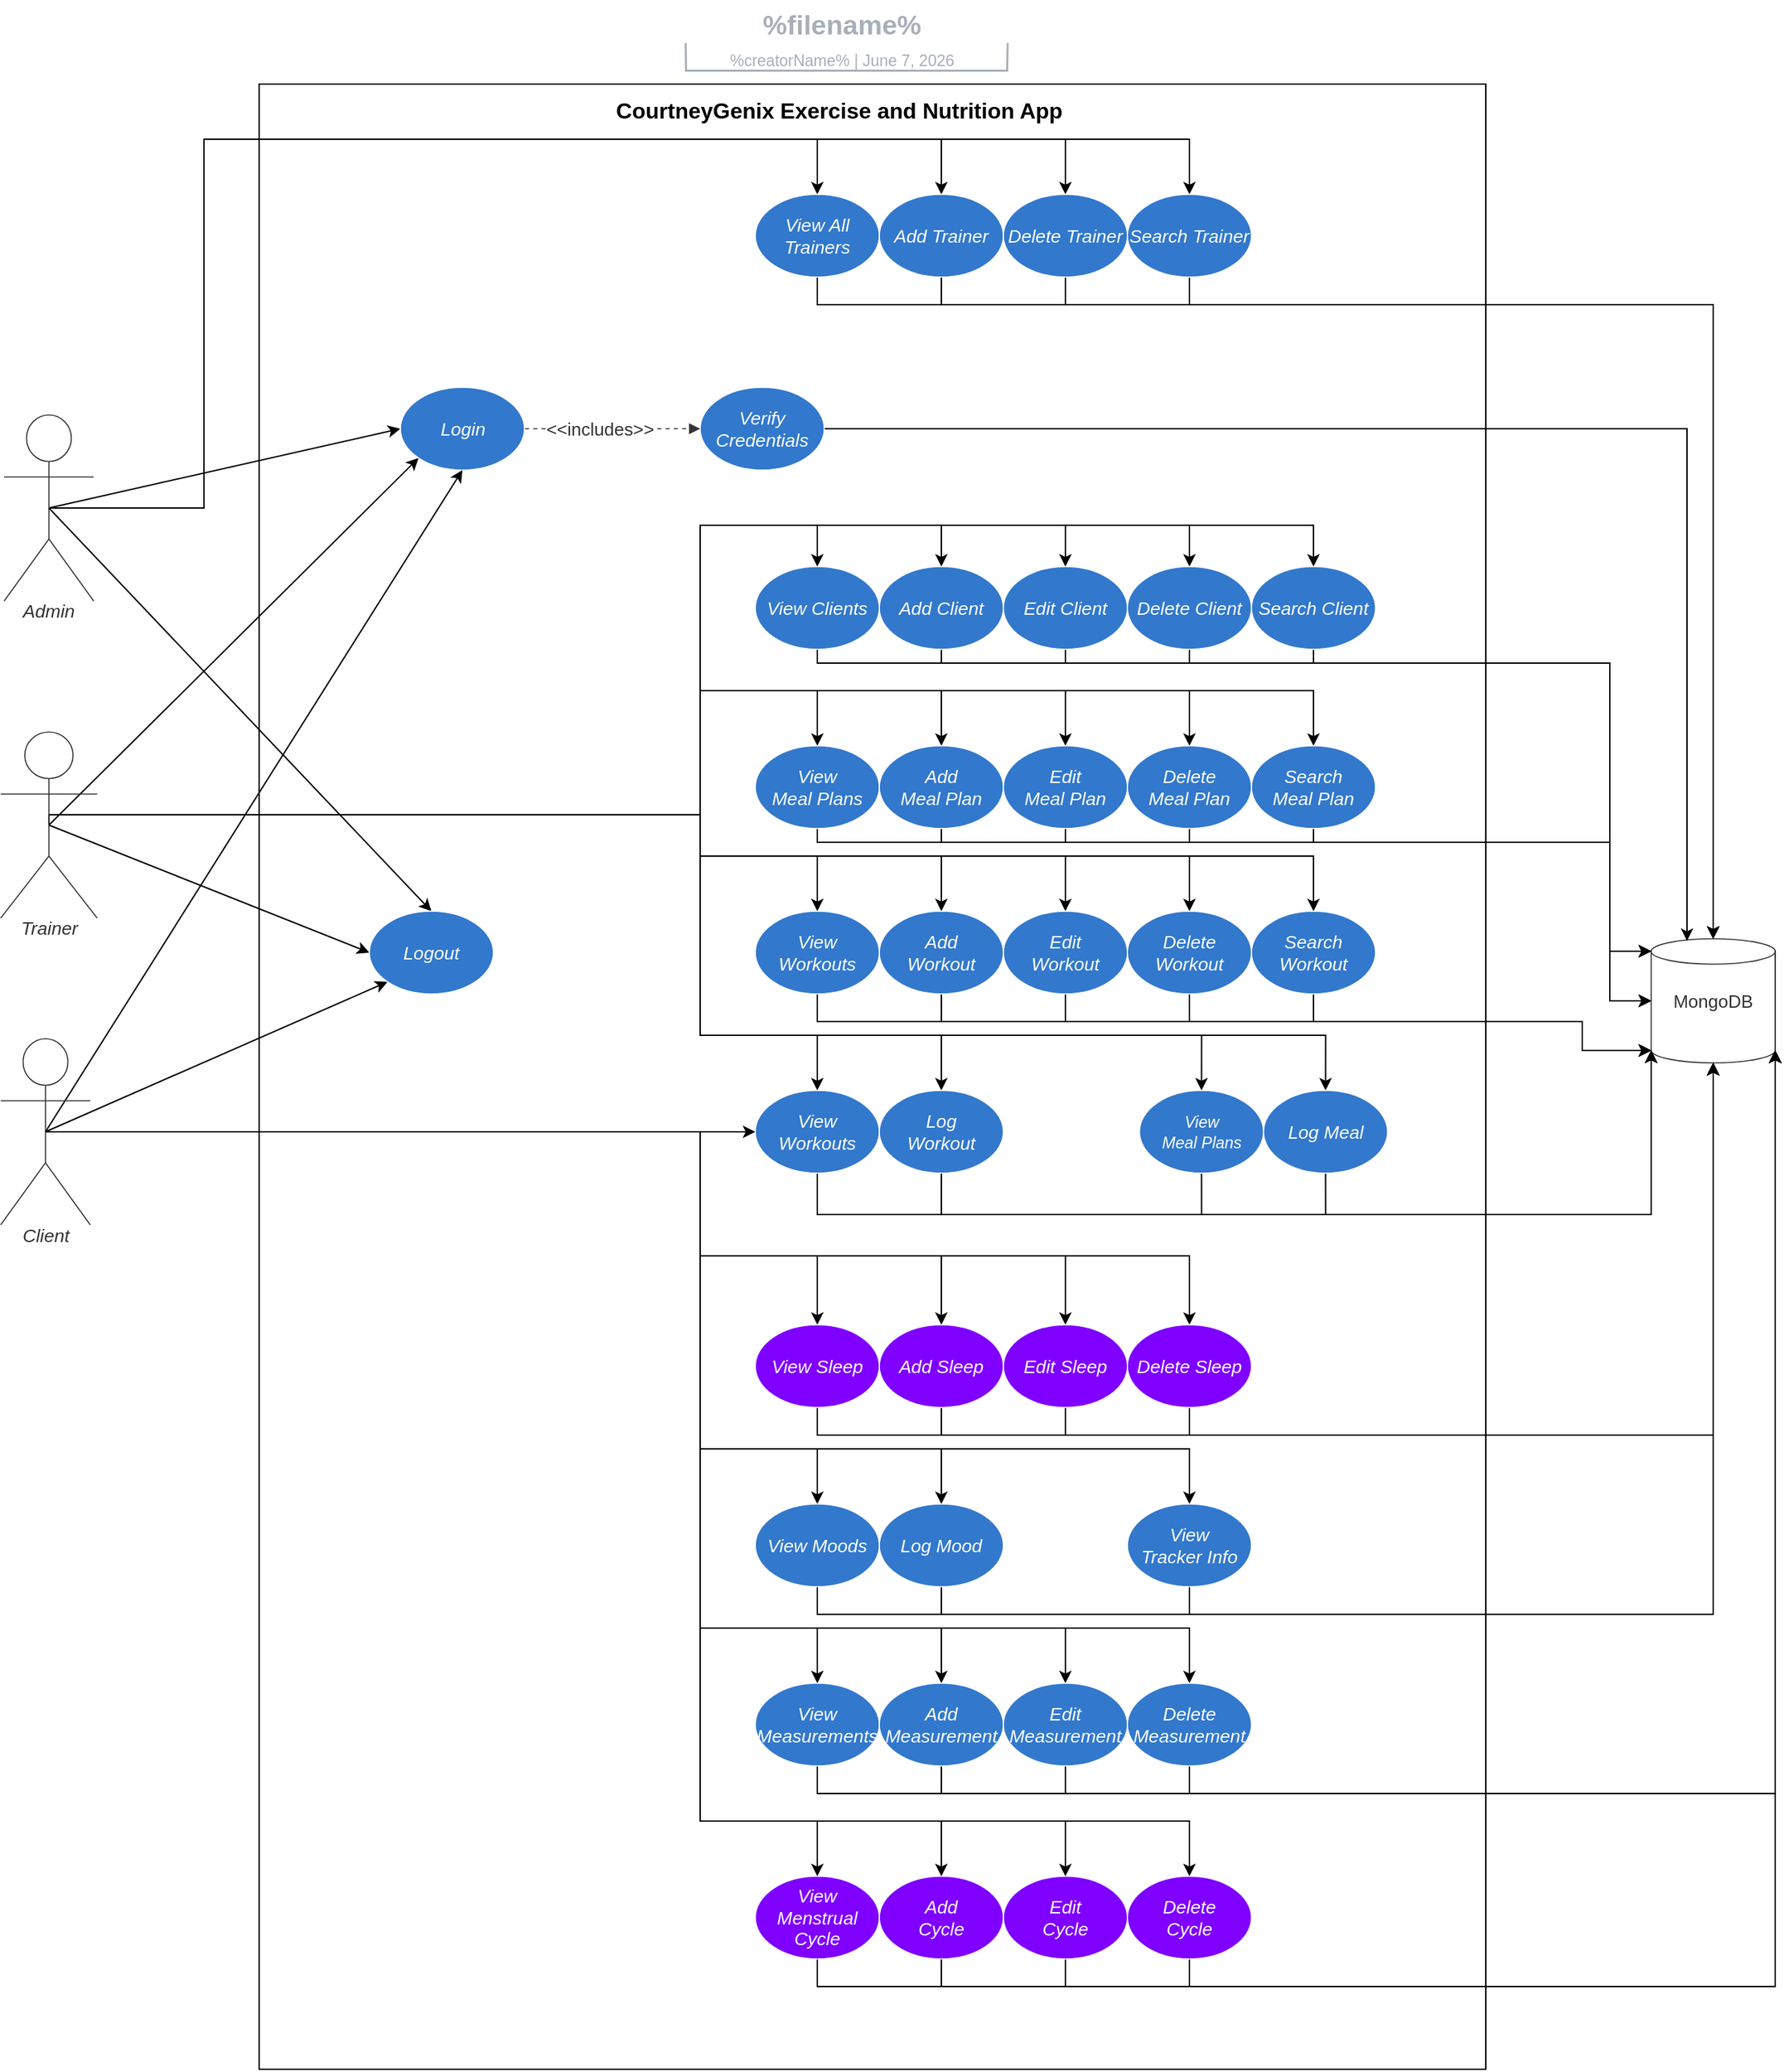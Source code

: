 <mxfile version="15.5.2" type="github">
  <diagram id="BAcALOq1CHbWgIsdJGq6" name="Page-1">
    <mxGraphModel dx="2844" dy="1474" grid="1" gridSize="10" guides="1" tooltips="1" connect="1" arrows="1" fold="1" page="1" pageScale="1" pageWidth="3000" pageHeight="3000" math="0" shadow="0">
      <root>
        <mxCell id="0" />
        <mxCell id="1" parent="0" />
        <mxCell id="Uh_I8GXraJDkrsIi5zB0-81" value="" style="rounded=0;whiteSpace=wrap;html=1;fillColor=none;" vertex="1" parent="1">
          <mxGeometry x="440" y="150" width="890" height="1440" as="geometry" />
        </mxCell>
        <mxCell id="Uh_I8GXraJDkrsIi5zB0-203" style="edgeStyle=orthogonalEdgeStyle;rounded=0;orthogonalLoop=1;jettySize=auto;html=1;exitX=0.5;exitY=0.5;exitDx=0;exitDy=0;exitPerimeter=0;entryX=0.5;entryY=0;entryDx=0;entryDy=0;fontFamily=Helvetica;fontSize=16;" edge="1" parent="1" source="Uh_I8GXraJDkrsIi5zB0-43" target="Uh_I8GXraJDkrsIi5zB0-62">
          <mxGeometry relative="1" as="geometry">
            <Array as="points">
              <mxPoint x="400" y="458" />
              <mxPoint x="400" y="190" />
              <mxPoint x="845" y="190" />
            </Array>
          </mxGeometry>
        </mxCell>
        <mxCell id="Uh_I8GXraJDkrsIi5zB0-204" style="edgeStyle=orthogonalEdgeStyle;rounded=0;orthogonalLoop=1;jettySize=auto;html=1;exitX=0.5;exitY=0.5;exitDx=0;exitDy=0;exitPerimeter=0;entryX=0.5;entryY=0;entryDx=0;entryDy=0;fontFamily=Helvetica;fontSize=16;" edge="1" parent="1" source="Uh_I8GXraJDkrsIi5zB0-43" target="Uh_I8GXraJDkrsIi5zB0-59">
          <mxGeometry relative="1" as="geometry">
            <Array as="points">
              <mxPoint x="400" y="458" />
              <mxPoint x="400" y="190" />
              <mxPoint x="935" y="190" />
            </Array>
          </mxGeometry>
        </mxCell>
        <mxCell id="Uh_I8GXraJDkrsIi5zB0-205" style="edgeStyle=orthogonalEdgeStyle;rounded=0;orthogonalLoop=1;jettySize=auto;html=1;exitX=0.5;exitY=0.5;exitDx=0;exitDy=0;exitPerimeter=0;entryX=0.5;entryY=0;entryDx=0;entryDy=0;fontFamily=Helvetica;fontSize=16;" edge="1" parent="1" source="Uh_I8GXraJDkrsIi5zB0-43" target="Uh_I8GXraJDkrsIi5zB0-61">
          <mxGeometry relative="1" as="geometry">
            <Array as="points">
              <mxPoint x="400" y="458" />
              <mxPoint x="400" y="190" />
              <mxPoint x="1025" y="190" />
            </Array>
          </mxGeometry>
        </mxCell>
        <mxCell id="Uh_I8GXraJDkrsIi5zB0-206" style="edgeStyle=orthogonalEdgeStyle;rounded=0;orthogonalLoop=1;jettySize=auto;html=1;exitX=0.5;exitY=0.5;exitDx=0;exitDy=0;exitPerimeter=0;entryX=0.5;entryY=0;entryDx=0;entryDy=0;fontFamily=Helvetica;fontSize=16;" edge="1" parent="1" source="Uh_I8GXraJDkrsIi5zB0-43" target="Uh_I8GXraJDkrsIi5zB0-60">
          <mxGeometry relative="1" as="geometry">
            <Array as="points">
              <mxPoint x="400" y="458" />
              <mxPoint x="400" y="190" />
              <mxPoint x="1115" y="190" />
            </Array>
          </mxGeometry>
        </mxCell>
        <mxCell id="Uh_I8GXraJDkrsIi5zB0-300" style="edgeStyle=none;rounded=0;orthogonalLoop=1;jettySize=auto;html=1;exitX=0.5;exitY=0.5;exitDx=0;exitDy=0;exitPerimeter=0;entryX=0.5;entryY=0;entryDx=0;entryDy=0;fontFamily=Helvetica;fontSize=16;" edge="1" parent="1" source="Uh_I8GXraJDkrsIi5zB0-43" target="Uh_I8GXraJDkrsIi5zB0-221">
          <mxGeometry relative="1" as="geometry" />
        </mxCell>
        <mxCell id="Uh_I8GXraJDkrsIi5zB0-303" style="edgeStyle=none;rounded=0;orthogonalLoop=1;jettySize=auto;html=1;exitX=0.5;exitY=0.5;exitDx=0;exitDy=0;exitPerimeter=0;entryX=0;entryY=0.5;entryDx=0;entryDy=0;fontFamily=Helvetica;fontSize=16;" edge="1" parent="1" source="Uh_I8GXraJDkrsIi5zB0-43" target="Uh_I8GXraJDkrsIi5zB0-45">
          <mxGeometry relative="1" as="geometry" />
        </mxCell>
        <UserObject label="Admin" lucidchartObjectId=".Q4MOHSBDm2E" id="Uh_I8GXraJDkrsIi5zB0-43">
          <mxCell style="html=1;overflow=block;blockSpacing=1;whiteSpace=wrap;shape=umlActor;labelPosition=center;verticalLabelPosition=bottom;verticalAlign=top;whiteSpace=nowrap;whiteSpace=wrap;fontSize=13.3;fontColor=#333333;fontStyle=2;spacing=0;strokeColor=#333333;strokeOpacity=100;rounded=1;absoluteArcSize=1;arcSize=7.5;fillColor=#ffffff;strokeWidth=0.8;" vertex="1" parent="1">
            <mxGeometry x="255" y="390" width="65" height="135" as="geometry" />
          </mxCell>
        </UserObject>
        <mxCell id="Uh_I8GXraJDkrsIi5zB0-176" style="edgeStyle=orthogonalEdgeStyle;rounded=0;orthogonalLoop=1;jettySize=auto;html=1;exitX=0.5;exitY=0.5;exitDx=0;exitDy=0;exitPerimeter=0;entryX=0.5;entryY=0;entryDx=0;entryDy=0;fontFamily=Helvetica;fontSize=16;" edge="1" parent="1" source="Uh_I8GXraJDkrsIi5zB0-44" target="Uh_I8GXraJDkrsIi5zB0-83">
          <mxGeometry relative="1" as="geometry">
            <Array as="points">
              <mxPoint x="287" y="680" />
              <mxPoint x="760" y="680" />
              <mxPoint x="760" y="840" />
              <mxPoint x="1214" y="840" />
            </Array>
          </mxGeometry>
        </mxCell>
        <mxCell id="Uh_I8GXraJDkrsIi5zB0-177" style="edgeStyle=orthogonalEdgeStyle;rounded=0;orthogonalLoop=1;jettySize=auto;html=1;exitX=0.5;exitY=0.5;exitDx=0;exitDy=0;exitPerimeter=0;entryX=0.5;entryY=0;entryDx=0;entryDy=0;fontFamily=Helvetica;fontSize=16;" edge="1" parent="1" source="Uh_I8GXraJDkrsIi5zB0-44" target="Uh_I8GXraJDkrsIi5zB0-77">
          <mxGeometry relative="1" as="geometry">
            <Array as="points">
              <mxPoint x="287" y="680" />
              <mxPoint x="760" y="680" />
              <mxPoint x="760" y="840" />
              <mxPoint x="1124" y="840" />
            </Array>
          </mxGeometry>
        </mxCell>
        <mxCell id="Uh_I8GXraJDkrsIi5zB0-178" style="edgeStyle=orthogonalEdgeStyle;rounded=0;orthogonalLoop=1;jettySize=auto;html=1;exitX=0.5;exitY=0.5;exitDx=0;exitDy=0;exitPerimeter=0;entryX=0.5;entryY=0;entryDx=0;entryDy=0;fontFamily=Helvetica;fontSize=16;" edge="1" parent="1" source="Uh_I8GXraJDkrsIi5zB0-44" target="Uh_I8GXraJDkrsIi5zB0-80">
          <mxGeometry relative="1" as="geometry">
            <Array as="points">
              <mxPoint x="287" y="680" />
              <mxPoint x="760" y="680" />
              <mxPoint x="760" y="840" />
              <mxPoint x="935" y="840" />
            </Array>
          </mxGeometry>
        </mxCell>
        <mxCell id="Uh_I8GXraJDkrsIi5zB0-179" style="edgeStyle=orthogonalEdgeStyle;rounded=0;orthogonalLoop=1;jettySize=auto;html=1;exitX=0.5;exitY=0.5;exitDx=0;exitDy=0;exitPerimeter=0;entryX=0.5;entryY=0;entryDx=0;entryDy=0;fontFamily=Helvetica;fontSize=16;" edge="1" parent="1" source="Uh_I8GXraJDkrsIi5zB0-44" target="Uh_I8GXraJDkrsIi5zB0-75">
          <mxGeometry relative="1" as="geometry">
            <Array as="points">
              <mxPoint x="287" y="680" />
              <mxPoint x="760" y="680" />
              <mxPoint x="760" y="840" />
              <mxPoint x="845" y="840" />
            </Array>
          </mxGeometry>
        </mxCell>
        <mxCell id="Uh_I8GXraJDkrsIi5zB0-182" style="edgeStyle=orthogonalEdgeStyle;rounded=0;orthogonalLoop=1;jettySize=auto;html=1;exitX=0.5;exitY=0.5;exitDx=0;exitDy=0;exitPerimeter=0;entryX=0.5;entryY=0;entryDx=0;entryDy=0;fontFamily=Helvetica;fontSize=16;" edge="1" parent="1" source="Uh_I8GXraJDkrsIi5zB0-44" target="Uh_I8GXraJDkrsIi5zB0-74">
          <mxGeometry relative="1" as="geometry">
            <Array as="points">
              <mxPoint x="287" y="680" />
              <mxPoint x="760" y="680" />
              <mxPoint x="760" y="710" />
              <mxPoint x="1115" y="710" />
            </Array>
          </mxGeometry>
        </mxCell>
        <mxCell id="Uh_I8GXraJDkrsIi5zB0-183" style="edgeStyle=orthogonalEdgeStyle;rounded=0;orthogonalLoop=1;jettySize=auto;html=1;exitX=0.5;exitY=0.5;exitDx=0;exitDy=0;exitPerimeter=0;entryX=0.5;entryY=0;entryDx=0;entryDy=0;fontFamily=Helvetica;fontSize=16;" edge="1" parent="1" source="Uh_I8GXraJDkrsIi5zB0-44" target="Uh_I8GXraJDkrsIi5zB0-73">
          <mxGeometry relative="1" as="geometry">
            <Array as="points">
              <mxPoint x="287" y="680" />
              <mxPoint x="760" y="680" />
              <mxPoint x="760" y="710" />
              <mxPoint x="1025" y="710" />
            </Array>
          </mxGeometry>
        </mxCell>
        <mxCell id="Uh_I8GXraJDkrsIi5zB0-185" style="edgeStyle=orthogonalEdgeStyle;rounded=0;orthogonalLoop=1;jettySize=auto;html=1;exitX=0.5;exitY=0.5;exitDx=0;exitDy=0;exitPerimeter=0;entryX=0.5;entryY=0;entryDx=0;entryDy=0;fontFamily=Helvetica;fontSize=16;" edge="1" parent="1" source="Uh_I8GXraJDkrsIi5zB0-44" target="Uh_I8GXraJDkrsIi5zB0-72">
          <mxGeometry relative="1" as="geometry">
            <Array as="points">
              <mxPoint x="287" y="680" />
              <mxPoint x="760" y="680" />
              <mxPoint x="760" y="710" />
              <mxPoint x="935" y="710" />
            </Array>
          </mxGeometry>
        </mxCell>
        <mxCell id="Uh_I8GXraJDkrsIi5zB0-186" style="edgeStyle=orthogonalEdgeStyle;rounded=0;orthogonalLoop=1;jettySize=auto;html=1;exitX=0.5;exitY=0.5;exitDx=0;exitDy=0;exitPerimeter=0;entryX=0.5;entryY=0;entryDx=0;entryDy=0;fontFamily=Helvetica;fontSize=16;" edge="1" parent="1" source="Uh_I8GXraJDkrsIi5zB0-44" target="Uh_I8GXraJDkrsIi5zB0-103">
          <mxGeometry relative="1" as="geometry">
            <Array as="points">
              <mxPoint x="287" y="680" />
              <mxPoint x="760" y="680" />
              <mxPoint x="760" y="710" />
              <mxPoint x="845" y="710" />
            </Array>
          </mxGeometry>
        </mxCell>
        <mxCell id="Uh_I8GXraJDkrsIi5zB0-187" style="edgeStyle=orthogonalEdgeStyle;rounded=0;orthogonalLoop=1;jettySize=auto;html=1;exitX=0.5;exitY=0.5;exitDx=0;exitDy=0;exitPerimeter=0;entryX=0.5;entryY=0;entryDx=0;entryDy=0;fontFamily=Helvetica;fontSize=16;" edge="1" parent="1" source="Uh_I8GXraJDkrsIi5zB0-44" target="Uh_I8GXraJDkrsIi5zB0-112">
          <mxGeometry relative="1" as="geometry">
            <Array as="points">
              <mxPoint x="287" y="680" />
              <mxPoint x="760" y="680" />
              <mxPoint x="760" y="590" />
              <mxPoint x="1205" y="590" />
            </Array>
          </mxGeometry>
        </mxCell>
        <mxCell id="Uh_I8GXraJDkrsIi5zB0-188" style="edgeStyle=orthogonalEdgeStyle;rounded=0;orthogonalLoop=1;jettySize=auto;html=1;exitX=0.5;exitY=0.5;exitDx=0;exitDy=0;exitPerimeter=0;entryX=0.5;entryY=0;entryDx=0;entryDy=0;fontFamily=Helvetica;fontSize=16;" edge="1" parent="1" source="Uh_I8GXraJDkrsIi5zB0-44" target="Uh_I8GXraJDkrsIi5zB0-79">
          <mxGeometry relative="1" as="geometry">
            <Array as="points">
              <mxPoint x="287" y="680" />
              <mxPoint x="760" y="680" />
              <mxPoint x="760" y="590" />
              <mxPoint x="1115" y="590" />
            </Array>
          </mxGeometry>
        </mxCell>
        <mxCell id="Uh_I8GXraJDkrsIi5zB0-189" style="edgeStyle=orthogonalEdgeStyle;rounded=0;orthogonalLoop=1;jettySize=auto;html=1;exitX=0.5;exitY=0.5;exitDx=0;exitDy=0;exitPerimeter=0;entryX=0.5;entryY=0;entryDx=0;entryDy=0;fontFamily=Helvetica;fontSize=16;" edge="1" parent="1" source="Uh_I8GXraJDkrsIi5zB0-44" target="Uh_I8GXraJDkrsIi5zB0-139">
          <mxGeometry relative="1" as="geometry">
            <Array as="points">
              <mxPoint x="287" y="680" />
              <mxPoint x="760" y="680" />
              <mxPoint x="760" y="590" />
              <mxPoint x="1025" y="590" />
            </Array>
          </mxGeometry>
        </mxCell>
        <mxCell id="Uh_I8GXraJDkrsIi5zB0-190" style="edgeStyle=orthogonalEdgeStyle;rounded=0;orthogonalLoop=1;jettySize=auto;html=1;exitX=0.5;exitY=0.5;exitDx=0;exitDy=0;exitPerimeter=0;entryX=0.5;entryY=0;entryDx=0;entryDy=0;fontFamily=Helvetica;fontSize=16;" edge="1" parent="1" source="Uh_I8GXraJDkrsIi5zB0-44" target="Uh_I8GXraJDkrsIi5zB0-138">
          <mxGeometry relative="1" as="geometry">
            <Array as="points">
              <mxPoint x="287" y="680" />
              <mxPoint x="760" y="680" />
              <mxPoint x="760" y="590" />
              <mxPoint x="935" y="590" />
            </Array>
          </mxGeometry>
        </mxCell>
        <mxCell id="Uh_I8GXraJDkrsIi5zB0-191" style="edgeStyle=orthogonalEdgeStyle;rounded=0;orthogonalLoop=1;jettySize=auto;html=1;exitX=0.5;exitY=0.5;exitDx=0;exitDy=0;exitPerimeter=0;entryX=0.5;entryY=0;entryDx=0;entryDy=0;fontFamily=Helvetica;fontSize=16;" edge="1" parent="1" source="Uh_I8GXraJDkrsIi5zB0-44" target="Uh_I8GXraJDkrsIi5zB0-137">
          <mxGeometry relative="1" as="geometry">
            <Array as="points">
              <mxPoint x="287" y="680" />
              <mxPoint x="760" y="680" />
              <mxPoint x="760" y="590" />
              <mxPoint x="845" y="590" />
            </Array>
          </mxGeometry>
        </mxCell>
        <mxCell id="Uh_I8GXraJDkrsIi5zB0-192" style="edgeStyle=orthogonalEdgeStyle;rounded=0;orthogonalLoop=1;jettySize=auto;html=1;exitX=0.5;exitY=0.5;exitDx=0;exitDy=0;exitPerimeter=0;entryX=0.5;entryY=0;entryDx=0;entryDy=0;fontFamily=Helvetica;fontSize=16;" edge="1" parent="1" source="Uh_I8GXraJDkrsIi5zB0-44" target="Uh_I8GXraJDkrsIi5zB0-116">
          <mxGeometry relative="1" as="geometry">
            <Array as="points">
              <mxPoint x="287" y="680" />
              <mxPoint x="760" y="680" />
              <mxPoint x="760" y="470" />
              <mxPoint x="1205" y="470" />
            </Array>
          </mxGeometry>
        </mxCell>
        <mxCell id="Uh_I8GXraJDkrsIi5zB0-194" style="edgeStyle=orthogonalEdgeStyle;rounded=0;orthogonalLoop=1;jettySize=auto;html=1;exitX=0.5;exitY=0.5;exitDx=0;exitDy=0;exitPerimeter=0;entryX=0.5;entryY=0;entryDx=0;entryDy=0;fontFamily=Helvetica;fontSize=16;" edge="1" parent="1" source="Uh_I8GXraJDkrsIi5zB0-44" target="Uh_I8GXraJDkrsIi5zB0-102">
          <mxGeometry relative="1" as="geometry">
            <Array as="points">
              <mxPoint x="287" y="680" />
              <mxPoint x="760" y="680" />
              <mxPoint x="760" y="470" />
              <mxPoint x="1115" y="470" />
            </Array>
          </mxGeometry>
        </mxCell>
        <mxCell id="Uh_I8GXraJDkrsIi5zB0-195" style="edgeStyle=orthogonalEdgeStyle;rounded=0;orthogonalLoop=1;jettySize=auto;html=1;exitX=0.5;exitY=0.5;exitDx=0;exitDy=0;exitPerimeter=0;entryX=0.5;entryY=0;entryDx=0;entryDy=0;fontFamily=Helvetica;fontSize=16;" edge="1" parent="1" source="Uh_I8GXraJDkrsIi5zB0-44" target="Uh_I8GXraJDkrsIi5zB0-100">
          <mxGeometry relative="1" as="geometry">
            <Array as="points">
              <mxPoint x="287" y="680" />
              <mxPoint x="760" y="680" />
              <mxPoint x="760" y="470" />
              <mxPoint x="1025" y="470" />
            </Array>
          </mxGeometry>
        </mxCell>
        <mxCell id="Uh_I8GXraJDkrsIi5zB0-196" style="edgeStyle=orthogonalEdgeStyle;rounded=0;orthogonalLoop=1;jettySize=auto;html=1;exitX=0.5;exitY=0.5;exitDx=0;exitDy=0;exitPerimeter=0;entryX=0.5;entryY=0;entryDx=0;entryDy=0;fontFamily=Helvetica;fontSize=16;" edge="1" parent="1" source="Uh_I8GXraJDkrsIi5zB0-44" target="Uh_I8GXraJDkrsIi5zB0-71">
          <mxGeometry relative="1" as="geometry">
            <Array as="points">
              <mxPoint x="287" y="680" />
              <mxPoint x="760" y="680" />
              <mxPoint x="760" y="470" />
              <mxPoint x="935" y="470" />
            </Array>
          </mxGeometry>
        </mxCell>
        <mxCell id="Uh_I8GXraJDkrsIi5zB0-197" style="edgeStyle=orthogonalEdgeStyle;rounded=0;orthogonalLoop=1;jettySize=auto;html=1;exitX=0.5;exitY=0.5;exitDx=0;exitDy=0;exitPerimeter=0;entryX=0.5;entryY=0;entryDx=0;entryDy=0;fontFamily=Helvetica;fontSize=16;" edge="1" parent="1" source="Uh_I8GXraJDkrsIi5zB0-44" target="Uh_I8GXraJDkrsIi5zB0-101">
          <mxGeometry relative="1" as="geometry">
            <Array as="points">
              <mxPoint x="287" y="680" />
              <mxPoint x="760" y="680" />
              <mxPoint x="760" y="470" />
              <mxPoint x="845" y="470" />
            </Array>
          </mxGeometry>
        </mxCell>
        <mxCell id="Uh_I8GXraJDkrsIi5zB0-199" style="edgeStyle=orthogonalEdgeStyle;rounded=0;orthogonalLoop=1;jettySize=auto;html=1;exitX=0.5;exitY=0.5;exitDx=0;exitDy=0;exitPerimeter=0;entryX=0.5;entryY=0;entryDx=0;entryDy=0;fontFamily=Helvetica;fontSize=16;" edge="1" parent="1" source="Uh_I8GXraJDkrsIi5zB0-44" target="Uh_I8GXraJDkrsIi5zB0-111">
          <mxGeometry relative="1" as="geometry">
            <Array as="points">
              <mxPoint x="287" y="680" />
              <mxPoint x="760" y="680" />
              <mxPoint x="760" y="710" />
              <mxPoint x="1205" y="710" />
            </Array>
          </mxGeometry>
        </mxCell>
        <mxCell id="Uh_I8GXraJDkrsIi5zB0-299" style="edgeStyle=none;rounded=0;orthogonalLoop=1;jettySize=auto;html=1;exitX=0.5;exitY=0.5;exitDx=0;exitDy=0;exitPerimeter=0;entryX=0;entryY=0.5;entryDx=0;entryDy=0;fontFamily=Helvetica;fontSize=16;" edge="1" parent="1" source="Uh_I8GXraJDkrsIi5zB0-44" target="Uh_I8GXraJDkrsIi5zB0-221">
          <mxGeometry relative="1" as="geometry" />
        </mxCell>
        <mxCell id="Uh_I8GXraJDkrsIi5zB0-302" style="edgeStyle=none;rounded=0;orthogonalLoop=1;jettySize=auto;html=1;exitX=0.5;exitY=0.5;exitDx=0;exitDy=0;exitPerimeter=0;entryX=0;entryY=1;entryDx=0;entryDy=0;fontFamily=Helvetica;fontSize=16;" edge="1" parent="1" source="Uh_I8GXraJDkrsIi5zB0-44" target="Uh_I8GXraJDkrsIi5zB0-45">
          <mxGeometry relative="1" as="geometry" />
        </mxCell>
        <UserObject label="Trainer" lucidchartObjectId=".Q4MG143k2o2" id="Uh_I8GXraJDkrsIi5zB0-44">
          <mxCell style="html=1;overflow=block;blockSpacing=1;whiteSpace=wrap;shape=umlActor;labelPosition=center;verticalLabelPosition=bottom;verticalAlign=top;whiteSpace=nowrap;whiteSpace=wrap;fontSize=13.3;fontColor=#333333;fontStyle=2;spacing=0;strokeColor=#333333;strokeOpacity=100;rounded=1;absoluteArcSize=1;arcSize=7.5;fillColor=#ffffff;strokeWidth=0.8;" vertex="1" parent="1">
            <mxGeometry x="252.5" y="620" width="70" height="135" as="geometry" />
          </mxCell>
        </UserObject>
        <UserObject label="Login" lucidchartObjectId=".Q4MeaXKLHhP" id="Uh_I8GXraJDkrsIi5zB0-45">
          <mxCell style="html=1;overflow=block;blockSpacing=1;whiteSpace=wrap;ellipse;whiteSpace=wrap;fontSize=13.3;fontColor=#ffffff;fontStyle=2;align=center;spacing=0;verticalAlign=middle;strokeColor=#ffffff;strokeOpacity=100;fillOpacity=100;rounded=1;absoluteArcSize=1;arcSize=7.5;fillColor=#3278cc;strokeWidth=0.8;" vertex="1" parent="1">
            <mxGeometry x="542.5" y="370" width="90" height="60" as="geometry" />
          </mxCell>
        </UserObject>
        <mxCell id="Uh_I8GXraJDkrsIi5zB0-47" value="" style="group;dropTarget=0;" vertex="1" parent="1">
          <mxGeometry x="542.5" y="90" width="640" height="45" as="geometry" />
        </mxCell>
        <UserObject label="%filename%" placeholders="1" lucidchartObjectId="574B.V.jTPgA" id="Uh_I8GXraJDkrsIi5zB0-48">
          <mxCell style="points=[[0.323,0.967,0],[0.688,0.967,0]];html=1;overflow=block;blockSpacing=1;whiteSpace=wrap;;whiteSpace=wrap;fontSize=19.7;fontColor=#a9afb8;fontStyle=1;align=center;spacingLeft=7;spacingRight=7;spacingTop=2;spacing=3;strokeOpacity=0;fillOpacity=0;rounded=1;absoluteArcSize=1;arcSize=12;fillColor=#ffffff;strokeWidth=1.5;" vertex="1" parent="Uh_I8GXraJDkrsIi5zB0-47">
            <mxGeometry width="640" height="31" as="geometry" />
          </mxCell>
        </UserObject>
        <UserObject label="%creatorName%  |  %date{mmmm d, yyyy}%" placeholders="1" lucidchartObjectId="574BS.99andx" id="Uh_I8GXraJDkrsIi5zB0-49">
          <mxCell style="html=1;overflow=block;blockSpacing=1;whiteSpace=wrap;;whiteSpace=wrap;fontSize=11.5;fontColor=#a9afb8;align=center;spacingLeft=7;spacingRight=7;spacingTop=2;spacing=3;strokeOpacity=0;fillOpacity=0;rounded=1;absoluteArcSize=1;arcSize=12;fillColor=#ffffff;strokeWidth=1.5;" vertex="1" parent="Uh_I8GXraJDkrsIi5zB0-47">
            <mxGeometry y="31" width="640" height="14" as="geometry" />
          </mxCell>
        </UserObject>
        <UserObject label="" lucidchartObjectId="574BI-b6ZqHU" id="Uh_I8GXraJDkrsIi5zB0-50">
          <mxCell style="html=1;jettySize=18;whiteSpace=wrap;fontSize=13;fontFamily=Helvetica;strokeColor=#a9afb8;strokeOpacity=100;strokeWidth=1.5;rounded=0;startArrow=none;;endArrow=none;;exitX=0.323;exitY=0.967;exitPerimeter=0;entryX=0.688;entryY=0.967;entryPerimeter=0;" edge="1" parent="Uh_I8GXraJDkrsIi5zB0-47" source="Uh_I8GXraJDkrsIi5zB0-48" target="Uh_I8GXraJDkrsIi5zB0-48">
            <mxGeometry width="100" height="100" relative="1" as="geometry">
              <Array as="points">
                <mxPoint x="207" y="50" generated="1" />
                <mxPoint x="440" y="50" generated="1" />
              </Array>
            </mxGeometry>
          </mxCell>
        </UserObject>
        <mxCell id="Uh_I8GXraJDkrsIi5zB0-159" style="edgeStyle=orthogonalEdgeStyle;rounded=0;orthogonalLoop=1;jettySize=auto;html=1;exitX=0.5;exitY=0.5;exitDx=0;exitDy=0;exitPerimeter=0;fontFamily=Helvetica;fontSize=16;" edge="1" parent="1" source="Uh_I8GXraJDkrsIi5zB0-51" target="Uh_I8GXraJDkrsIi5zB0-96">
          <mxGeometry relative="1" as="geometry">
            <Array as="points">
              <mxPoint x="760" y="910" />
              <mxPoint x="760" y="1270" />
              <mxPoint x="845" y="1270" />
            </Array>
          </mxGeometry>
        </mxCell>
        <mxCell id="Uh_I8GXraJDkrsIi5zB0-160" style="edgeStyle=orthogonalEdgeStyle;rounded=0;orthogonalLoop=1;jettySize=auto;html=1;exitX=0.5;exitY=0.5;exitDx=0;exitDy=0;exitPerimeter=0;entryX=0.5;entryY=0;entryDx=0;entryDy=0;fontFamily=Helvetica;fontSize=16;" edge="1" parent="1" source="Uh_I8GXraJDkrsIi5zB0-51" target="Uh_I8GXraJDkrsIi5zB0-97">
          <mxGeometry relative="1" as="geometry">
            <Array as="points">
              <mxPoint x="760" y="910" />
              <mxPoint x="760" y="1270" />
              <mxPoint x="935" y="1270" />
            </Array>
          </mxGeometry>
        </mxCell>
        <mxCell id="Uh_I8GXraJDkrsIi5zB0-161" style="edgeStyle=orthogonalEdgeStyle;rounded=0;orthogonalLoop=1;jettySize=auto;html=1;exitX=0.5;exitY=0.5;exitDx=0;exitDy=0;exitPerimeter=0;entryX=0.5;entryY=0;entryDx=0;entryDy=0;fontFamily=Helvetica;fontSize=16;" edge="1" parent="1" source="Uh_I8GXraJDkrsIi5zB0-51" target="Uh_I8GXraJDkrsIi5zB0-98">
          <mxGeometry relative="1" as="geometry">
            <Array as="points">
              <mxPoint x="760" y="910" />
              <mxPoint x="760" y="1270" />
              <mxPoint x="1025" y="1270" />
            </Array>
          </mxGeometry>
        </mxCell>
        <mxCell id="Uh_I8GXraJDkrsIi5zB0-162" style="edgeStyle=orthogonalEdgeStyle;rounded=0;orthogonalLoop=1;jettySize=auto;html=1;exitX=0.5;exitY=0.5;exitDx=0;exitDy=0;exitPerimeter=0;entryX=0.5;entryY=0;entryDx=0;entryDy=0;fontFamily=Helvetica;fontSize=16;" edge="1" parent="1" source="Uh_I8GXraJDkrsIi5zB0-51" target="Uh_I8GXraJDkrsIi5zB0-99">
          <mxGeometry relative="1" as="geometry">
            <Array as="points">
              <mxPoint x="760" y="910" />
              <mxPoint x="760" y="1270" />
              <mxPoint x="1115" y="1270" />
            </Array>
          </mxGeometry>
        </mxCell>
        <mxCell id="Uh_I8GXraJDkrsIi5zB0-164" style="edgeStyle=orthogonalEdgeStyle;rounded=0;orthogonalLoop=1;jettySize=auto;html=1;exitX=0.5;exitY=0.5;exitDx=0;exitDy=0;exitPerimeter=0;entryX=0.5;entryY=0;entryDx=0;entryDy=0;fontFamily=Helvetica;fontSize=16;" edge="1" parent="1" source="Uh_I8GXraJDkrsIi5zB0-51" target="Uh_I8GXraJDkrsIi5zB0-87">
          <mxGeometry relative="1" as="geometry">
            <Array as="points">
              <mxPoint x="760" y="910" />
              <mxPoint x="760" y="1140" />
              <mxPoint x="845" y="1140" />
            </Array>
          </mxGeometry>
        </mxCell>
        <mxCell id="Uh_I8GXraJDkrsIi5zB0-165" style="edgeStyle=orthogonalEdgeStyle;rounded=0;orthogonalLoop=1;jettySize=auto;html=1;exitX=0.5;exitY=0.5;exitDx=0;exitDy=0;exitPerimeter=0;entryX=0.5;entryY=0;entryDx=0;entryDy=0;fontFamily=Helvetica;fontSize=16;" edge="1" parent="1" source="Uh_I8GXraJDkrsIi5zB0-51" target="Uh_I8GXraJDkrsIi5zB0-88">
          <mxGeometry relative="1" as="geometry">
            <Array as="points">
              <mxPoint x="760" y="910" />
              <mxPoint x="760" y="1140" />
              <mxPoint x="935" y="1140" />
            </Array>
          </mxGeometry>
        </mxCell>
        <mxCell id="Uh_I8GXraJDkrsIi5zB0-166" style="edgeStyle=orthogonalEdgeStyle;rounded=0;orthogonalLoop=1;jettySize=auto;html=1;exitX=0.5;exitY=0.5;exitDx=0;exitDy=0;exitPerimeter=0;entryX=0.5;entryY=0;entryDx=0;entryDy=0;fontFamily=Helvetica;fontSize=16;" edge="1" parent="1" source="Uh_I8GXraJDkrsIi5zB0-51" target="Uh_I8GXraJDkrsIi5zB0-86">
          <mxGeometry relative="1" as="geometry">
            <Array as="points">
              <mxPoint x="760" y="910" />
              <mxPoint x="760" y="1140" />
              <mxPoint x="1115" y="1140" />
            </Array>
          </mxGeometry>
        </mxCell>
        <mxCell id="Uh_I8GXraJDkrsIi5zB0-167" style="edgeStyle=orthogonalEdgeStyle;rounded=0;orthogonalLoop=1;jettySize=auto;html=1;exitX=0.5;exitY=0.5;exitDx=0;exitDy=0;exitPerimeter=0;entryX=0.5;entryY=0;entryDx=0;entryDy=0;fontFamily=Helvetica;fontSize=16;" edge="1" parent="1" source="Uh_I8GXraJDkrsIi5zB0-51" target="Uh_I8GXraJDkrsIi5zB0-84">
          <mxGeometry relative="1" as="geometry">
            <Array as="points">
              <mxPoint x="760" y="910" />
              <mxPoint x="760" y="1000" />
              <mxPoint x="845" y="1000" />
            </Array>
          </mxGeometry>
        </mxCell>
        <mxCell id="Uh_I8GXraJDkrsIi5zB0-168" style="edgeStyle=orthogonalEdgeStyle;rounded=0;orthogonalLoop=1;jettySize=auto;html=1;exitX=0.5;exitY=0.5;exitDx=0;exitDy=0;exitPerimeter=0;entryX=0.5;entryY=0;entryDx=0;entryDy=0;fontFamily=Helvetica;fontSize=16;" edge="1" parent="1" source="Uh_I8GXraJDkrsIi5zB0-51" target="Uh_I8GXraJDkrsIi5zB0-85">
          <mxGeometry relative="1" as="geometry">
            <Array as="points">
              <mxPoint x="760" y="910" />
              <mxPoint x="760" y="1000" />
              <mxPoint x="935" y="1000" />
            </Array>
          </mxGeometry>
        </mxCell>
        <mxCell id="Uh_I8GXraJDkrsIi5zB0-169" style="edgeStyle=orthogonalEdgeStyle;rounded=0;orthogonalLoop=1;jettySize=auto;html=1;exitX=0.5;exitY=0.5;exitDx=0;exitDy=0;exitPerimeter=0;entryX=0.5;entryY=0;entryDx=0;entryDy=0;fontFamily=Helvetica;fontSize=16;" edge="1" parent="1" source="Uh_I8GXraJDkrsIi5zB0-51" target="Uh_I8GXraJDkrsIi5zB0-94">
          <mxGeometry relative="1" as="geometry">
            <Array as="points">
              <mxPoint x="760" y="910" />
              <mxPoint x="760" y="1000" />
              <mxPoint x="1025" y="1000" />
            </Array>
          </mxGeometry>
        </mxCell>
        <mxCell id="Uh_I8GXraJDkrsIi5zB0-170" style="edgeStyle=orthogonalEdgeStyle;rounded=0;orthogonalLoop=1;jettySize=auto;html=1;exitX=0.5;exitY=0.5;exitDx=0;exitDy=0;exitPerimeter=0;entryX=0.5;entryY=0;entryDx=0;entryDy=0;fontFamily=Helvetica;fontSize=16;" edge="1" parent="1" source="Uh_I8GXraJDkrsIi5zB0-51" target="Uh_I8GXraJDkrsIi5zB0-95">
          <mxGeometry relative="1" as="geometry">
            <Array as="points">
              <mxPoint x="760" y="910" />
              <mxPoint x="760" y="1000" />
              <mxPoint x="1115" y="1000" />
            </Array>
          </mxGeometry>
        </mxCell>
        <mxCell id="Uh_I8GXraJDkrsIi5zB0-171" style="edgeStyle=orthogonalEdgeStyle;rounded=0;orthogonalLoop=1;jettySize=auto;html=1;exitX=0.5;exitY=0.5;exitDx=0;exitDy=0;exitPerimeter=0;entryX=0;entryY=0.5;entryDx=0;entryDy=0;fontFamily=Helvetica;fontSize=16;" edge="1" parent="1" source="Uh_I8GXraJDkrsIi5zB0-51" target="Uh_I8GXraJDkrsIi5zB0-75">
          <mxGeometry relative="1" as="geometry">
            <Array as="points">
              <mxPoint x="800" y="910" />
            </Array>
          </mxGeometry>
        </mxCell>
        <mxCell id="Uh_I8GXraJDkrsIi5zB0-298" style="edgeStyle=none;rounded=0;orthogonalLoop=1;jettySize=auto;html=1;exitX=0.5;exitY=0.5;exitDx=0;exitDy=0;exitPerimeter=0;entryX=0;entryY=1;entryDx=0;entryDy=0;fontFamily=Helvetica;fontSize=16;" edge="1" parent="1" source="Uh_I8GXraJDkrsIi5zB0-51" target="Uh_I8GXraJDkrsIi5zB0-221">
          <mxGeometry relative="1" as="geometry" />
        </mxCell>
        <mxCell id="Uh_I8GXraJDkrsIi5zB0-301" style="edgeStyle=none;rounded=0;orthogonalLoop=1;jettySize=auto;html=1;exitX=0.5;exitY=0.5;exitDx=0;exitDy=0;exitPerimeter=0;entryX=0.5;entryY=1;entryDx=0;entryDy=0;fontFamily=Helvetica;fontSize=16;" edge="1" parent="1" source="Uh_I8GXraJDkrsIi5zB0-51" target="Uh_I8GXraJDkrsIi5zB0-45">
          <mxGeometry relative="1" as="geometry" />
        </mxCell>
        <UserObject label="Client" lucidchartObjectId="f01hlf332VJF" id="Uh_I8GXraJDkrsIi5zB0-51">
          <mxCell style="html=1;overflow=block;blockSpacing=1;whiteSpace=wrap;shape=umlActor;labelPosition=center;verticalLabelPosition=bottom;verticalAlign=top;whiteSpace=nowrap;whiteSpace=wrap;fontSize=13.3;fontColor=#333333;fontStyle=2;spacing=0;strokeColor=#333333;strokeOpacity=100;rounded=1;absoluteArcSize=1;arcSize=7.5;fillColor=#ffffff;strokeWidth=0.8;" vertex="1" parent="1">
            <mxGeometry x="252.5" y="842.5" width="65" height="135" as="geometry" />
          </mxCell>
        </UserObject>
        <UserObject label="MongoDB" lucidchartObjectId="531hfqsSVN4d" id="Uh_I8GXraJDkrsIi5zB0-52">
          <mxCell style="html=1;overflow=block;blockSpacing=1;whiteSpace=wrap;shape=mxgraph.lean_mapping.mrp_erp;whiteSpace=wrap;whiteSpace=wrap;fontSize=13;fontColor=#333333;align=center;spacing=0;strokeColor=#333333;strokeOpacity=100;fillOpacity=100;rounded=1;absoluteArcSize=1;arcSize=12;fillColor=#ffffff;strokeWidth=0.8;" vertex="1" parent="1">
            <mxGeometry x="1450" y="770" width="90" height="90" as="geometry" />
          </mxCell>
        </UserObject>
        <mxCell id="Uh_I8GXraJDkrsIi5zB0-213" style="edgeStyle=orthogonalEdgeStyle;rounded=0;orthogonalLoop=1;jettySize=auto;html=1;exitX=1;exitY=0.5;exitDx=0;exitDy=0;entryX=0.289;entryY=0.017;entryDx=0;entryDy=0;entryPerimeter=0;fontFamily=Helvetica;fontSize=16;" edge="1" parent="1" source="Uh_I8GXraJDkrsIi5zB0-55" target="Uh_I8GXraJDkrsIi5zB0-52">
          <mxGeometry relative="1" as="geometry">
            <Array as="points">
              <mxPoint x="1476" y="400" />
            </Array>
          </mxGeometry>
        </mxCell>
        <UserObject label="Verify Credentials" lucidchartObjectId="v81hkTM86MYg" id="Uh_I8GXraJDkrsIi5zB0-55">
          <mxCell style="html=1;overflow=block;blockSpacing=1;whiteSpace=wrap;ellipse;whiteSpace=wrap;fontSize=13.3;fontColor=#ffffff;fontStyle=2;align=center;spacing=0;verticalAlign=middle;strokeColor=#ffffff;strokeOpacity=100;fillOpacity=100;rounded=1;absoluteArcSize=1;arcSize=7.5;fillColor=#3278cc;strokeWidth=0.8;" vertex="1" parent="1">
            <mxGeometry x="760" y="370" width="90" height="60" as="geometry" />
          </mxCell>
        </UserObject>
        <UserObject label="" lucidchartObjectId="X81hUv0vcpA1" id="Uh_I8GXraJDkrsIi5zB0-56">
          <mxCell style="html=1;jettySize=18;whiteSpace=wrap;fontSize=13;strokeColor=#333333;strokeOpacity=100;dashed=1;fixDash=1;strokeWidth=0.8;rounded=0;startArrow=none;;endArrow=block;endFill=1;;exitX=1.004;exitY=0.5;exitPerimeter=0;entryX=0;entryY=0.5;entryDx=0;entryDy=0;" edge="1" parent="1" source="Uh_I8GXraJDkrsIi5zB0-45" target="Uh_I8GXraJDkrsIi5zB0-55">
            <mxGeometry width="100" height="100" relative="1" as="geometry">
              <Array as="points" />
            </mxGeometry>
          </mxCell>
        </UserObject>
        <mxCell id="Uh_I8GXraJDkrsIi5zB0-57" value="&amp;lt;&amp;lt;includes&amp;gt;&amp;gt;" style="text;html=1;resizable=0;labelBackgroundColor=#ffffff;align=center;verticalAlign=middle;fontColor=#333333;;fontSize=13;" vertex="1" parent="Uh_I8GXraJDkrsIi5zB0-56">
          <mxGeometry x="-0.159" relative="1" as="geometry" />
        </mxCell>
        <mxCell id="Uh_I8GXraJDkrsIi5zB0-264" style="edgeStyle=orthogonalEdgeStyle;rounded=0;orthogonalLoop=1;jettySize=auto;html=1;exitX=0.5;exitY=1;exitDx=0;exitDy=0;entryX=0.5;entryY=0;entryDx=0;entryDy=0;entryPerimeter=0;fontFamily=Helvetica;fontSize=16;" edge="1" parent="1" source="Uh_I8GXraJDkrsIi5zB0-59" target="Uh_I8GXraJDkrsIi5zB0-52">
          <mxGeometry relative="1" as="geometry">
            <Array as="points">
              <mxPoint x="935" y="310" />
              <mxPoint x="1495" y="310" />
            </Array>
          </mxGeometry>
        </mxCell>
        <UserObject label="Add Trainer" lucidchartObjectId="aa2h9q.G_xxa" id="Uh_I8GXraJDkrsIi5zB0-59">
          <mxCell style="html=1;overflow=block;blockSpacing=1;whiteSpace=wrap;ellipse;whiteSpace=wrap;fontSize=13.3;fontColor=#ffffff;fontStyle=2;align=center;spacing=0;verticalAlign=middle;strokeColor=#ffffff;strokeOpacity=100;fillOpacity=100;rounded=1;absoluteArcSize=1;arcSize=7.5;fillColor=#3278cc;strokeWidth=0.8;" vertex="1" parent="1">
            <mxGeometry x="890" y="230" width="90" height="60" as="geometry" />
          </mxCell>
        </UserObject>
        <mxCell id="Uh_I8GXraJDkrsIi5zB0-266" style="edgeStyle=orthogonalEdgeStyle;rounded=0;orthogonalLoop=1;jettySize=auto;html=1;exitX=0.5;exitY=1;exitDx=0;exitDy=0;entryX=0.5;entryY=0;entryDx=0;entryDy=0;entryPerimeter=0;fontFamily=Helvetica;fontSize=16;" edge="1" parent="1" source="Uh_I8GXraJDkrsIi5zB0-60" target="Uh_I8GXraJDkrsIi5zB0-52">
          <mxGeometry relative="1" as="geometry">
            <Array as="points">
              <mxPoint x="1115" y="310" />
              <mxPoint x="1495" y="310" />
            </Array>
          </mxGeometry>
        </mxCell>
        <UserObject label="Search Trainer" lucidchartObjectId="pa2h4F8L8b-n" id="Uh_I8GXraJDkrsIi5zB0-60">
          <mxCell style="html=1;overflow=block;blockSpacing=1;whiteSpace=wrap;ellipse;whiteSpace=wrap;fontSize=13.3;fontColor=#ffffff;fontStyle=2;align=center;spacing=0;verticalAlign=middle;strokeColor=#ffffff;strokeOpacity=100;fillOpacity=100;rounded=1;absoluteArcSize=1;arcSize=7.5;fillColor=#3278cc;strokeWidth=0.8;" vertex="1" parent="1">
            <mxGeometry x="1070" y="230" width="90" height="60" as="geometry" />
          </mxCell>
        </UserObject>
        <mxCell id="Uh_I8GXraJDkrsIi5zB0-265" style="edgeStyle=orthogonalEdgeStyle;rounded=0;orthogonalLoop=1;jettySize=auto;html=1;exitX=0.5;exitY=1;exitDx=0;exitDy=0;entryX=0.5;entryY=0;entryDx=0;entryDy=0;entryPerimeter=0;fontFamily=Helvetica;fontSize=16;" edge="1" parent="1" source="Uh_I8GXraJDkrsIi5zB0-61" target="Uh_I8GXraJDkrsIi5zB0-52">
          <mxGeometry relative="1" as="geometry">
            <Array as="points">
              <mxPoint x="1025" y="310" />
              <mxPoint x="1495" y="310" />
            </Array>
          </mxGeometry>
        </mxCell>
        <UserObject label="Delete Trainer" lucidchartObjectId="1a2hv4__Hf33" id="Uh_I8GXraJDkrsIi5zB0-61">
          <mxCell style="html=1;overflow=block;blockSpacing=1;whiteSpace=wrap;ellipse;whiteSpace=wrap;fontSize=13.3;fontColor=#ffffff;fontStyle=2;align=center;spacing=0;verticalAlign=middle;strokeColor=#ffffff;strokeOpacity=100;fillOpacity=100;rounded=1;absoluteArcSize=1;arcSize=7.5;fillColor=#3278cc;strokeWidth=0.8;" vertex="1" parent="1">
            <mxGeometry x="980" y="230" width="90" height="60" as="geometry" />
          </mxCell>
        </UserObject>
        <mxCell id="Uh_I8GXraJDkrsIi5zB0-263" style="edgeStyle=orthogonalEdgeStyle;rounded=0;orthogonalLoop=1;jettySize=auto;html=1;exitX=0.5;exitY=1;exitDx=0;exitDy=0;entryX=0.5;entryY=0;entryDx=0;entryDy=0;entryPerimeter=0;fontFamily=Helvetica;fontSize=16;" edge="1" parent="1" source="Uh_I8GXraJDkrsIi5zB0-62" target="Uh_I8GXraJDkrsIi5zB0-52">
          <mxGeometry relative="1" as="geometry">
            <Array as="points">
              <mxPoint x="845" y="310" />
              <mxPoint x="1495" y="310" />
            </Array>
          </mxGeometry>
        </mxCell>
        <UserObject label="View All Trainers" lucidchartObjectId="xb2h8yqTNbTC" id="Uh_I8GXraJDkrsIi5zB0-62">
          <mxCell style="html=1;overflow=block;blockSpacing=1;whiteSpace=wrap;ellipse;whiteSpace=wrap;fontSize=13.3;fontColor=#ffffff;fontStyle=2;align=center;spacing=0;verticalAlign=middle;strokeColor=#ffffff;strokeOpacity=100;fillOpacity=100;rounded=1;absoluteArcSize=1;arcSize=7.5;fillColor=#3278cc;strokeWidth=0.8;" vertex="1" parent="1">
            <mxGeometry x="800" y="230" width="90" height="60" as="geometry" />
          </mxCell>
        </UserObject>
        <mxCell id="Uh_I8GXraJDkrsIi5zB0-269" style="edgeStyle=orthogonalEdgeStyle;rounded=0;orthogonalLoop=1;jettySize=auto;html=1;exitX=0.5;exitY=1;exitDx=0;exitDy=0;entryX=0;entryY=0.1;entryDx=0;entryDy=0;entryPerimeter=0;fontFamily=Helvetica;fontSize=16;" edge="1" parent="1" source="Uh_I8GXraJDkrsIi5zB0-71" target="Uh_I8GXraJDkrsIi5zB0-52">
          <mxGeometry relative="1" as="geometry">
            <Array as="points">
              <mxPoint x="935" y="570" />
              <mxPoint x="1420" y="570" />
            </Array>
          </mxGeometry>
        </mxCell>
        <UserObject label="Add Client" lucidchartObjectId="9h2h2Q9VIjVG" id="Uh_I8GXraJDkrsIi5zB0-71">
          <mxCell style="html=1;overflow=block;blockSpacing=1;whiteSpace=wrap;ellipse;whiteSpace=wrap;fontSize=13.3;fontColor=#ffffff;fontStyle=2;align=center;spacing=0;verticalAlign=middle;strokeColor=#ffffff;strokeOpacity=100;fillOpacity=100;rounded=1;absoluteArcSize=1;arcSize=7.5;fillColor=#3278cc;strokeWidth=0.8;" vertex="1" parent="1">
            <mxGeometry x="890" y="500" width="90" height="60" as="geometry" />
          </mxCell>
        </UserObject>
        <mxCell id="Uh_I8GXraJDkrsIi5zB0-279" style="edgeStyle=orthogonalEdgeStyle;rounded=0;orthogonalLoop=1;jettySize=auto;html=1;exitX=0.5;exitY=1;exitDx=0;exitDy=0;entryX=0;entryY=0.9;entryDx=0;entryDy=0;entryPerimeter=0;fontFamily=Helvetica;fontSize=16;" edge="1" parent="1" source="Uh_I8GXraJDkrsIi5zB0-72" target="Uh_I8GXraJDkrsIi5zB0-52">
          <mxGeometry relative="1" as="geometry">
            <Array as="points">
              <mxPoint x="935" y="830" />
              <mxPoint x="1400" y="830" />
              <mxPoint x="1400" y="851" />
            </Array>
          </mxGeometry>
        </mxCell>
        <UserObject label="Add &lt;br&gt;Workout" lucidchartObjectId="3k2hUCrNTwlt" id="Uh_I8GXraJDkrsIi5zB0-72">
          <mxCell style="html=1;overflow=block;blockSpacing=1;whiteSpace=wrap;ellipse;whiteSpace=wrap;fontSize=13.3;fontColor=#ffffff;fontStyle=2;align=center;spacing=0;verticalAlign=middle;strokeColor=#ffffff;strokeOpacity=100;fillOpacity=100;rounded=1;absoluteArcSize=1;arcSize=7.5;fillColor=#3278cc;strokeWidth=0.8;" vertex="1" parent="1">
            <mxGeometry x="890" y="750" width="90" height="60" as="geometry" />
          </mxCell>
        </UserObject>
        <mxCell id="Uh_I8GXraJDkrsIi5zB0-280" style="edgeStyle=orthogonalEdgeStyle;rounded=0;orthogonalLoop=1;jettySize=auto;html=1;exitX=0.5;exitY=1;exitDx=0;exitDy=0;entryX=0;entryY=0.9;entryDx=0;entryDy=0;entryPerimeter=0;fontFamily=Helvetica;fontSize=16;" edge="1" parent="1" source="Uh_I8GXraJDkrsIi5zB0-73" target="Uh_I8GXraJDkrsIi5zB0-52">
          <mxGeometry relative="1" as="geometry">
            <Array as="points">
              <mxPoint x="1025" y="830" />
              <mxPoint x="1400" y="830" />
              <mxPoint x="1400" y="851" />
            </Array>
          </mxGeometry>
        </mxCell>
        <UserObject label="Edit &lt;br&gt;Workout" lucidchartObjectId="Cl2hq626zoKd" id="Uh_I8GXraJDkrsIi5zB0-73">
          <mxCell style="html=1;overflow=block;blockSpacing=1;whiteSpace=wrap;ellipse;whiteSpace=wrap;fontSize=13.3;fontColor=#ffffff;fontStyle=2;align=center;spacing=0;verticalAlign=middle;strokeColor=#ffffff;strokeOpacity=100;fillOpacity=100;rounded=1;absoluteArcSize=1;arcSize=7.5;fillColor=#3278cc;strokeWidth=0.8;" vertex="1" parent="1">
            <mxGeometry x="980" y="750" width="90" height="60" as="geometry" />
          </mxCell>
        </UserObject>
        <mxCell id="Uh_I8GXraJDkrsIi5zB0-305" style="edgeStyle=orthogonalEdgeStyle;rounded=0;orthogonalLoop=1;jettySize=auto;html=1;exitX=0.5;exitY=1;exitDx=0;exitDy=0;entryX=0;entryY=0.9;entryDx=0;entryDy=0;entryPerimeter=0;fontFamily=Helvetica;fontSize=16;" edge="1" parent="1" source="Uh_I8GXraJDkrsIi5zB0-74" target="Uh_I8GXraJDkrsIi5zB0-52">
          <mxGeometry relative="1" as="geometry">
            <Array as="points">
              <mxPoint x="1115" y="830" />
              <mxPoint x="1400" y="830" />
              <mxPoint x="1400" y="851" />
            </Array>
          </mxGeometry>
        </mxCell>
        <UserObject label="Delete Workout" lucidchartObjectId="Km2h1NmmLpsI" id="Uh_I8GXraJDkrsIi5zB0-74">
          <mxCell style="html=1;overflow=block;blockSpacing=1;whiteSpace=wrap;ellipse;whiteSpace=wrap;fontSize=13.3;fontColor=#ffffff;fontStyle=2;align=center;spacing=0;verticalAlign=middle;strokeColor=#ffffff;strokeOpacity=100;fillOpacity=100;rounded=1;absoluteArcSize=1;arcSize=7.5;fillColor=#3278cc;strokeWidth=0.8;" vertex="1" parent="1">
            <mxGeometry x="1070" y="750" width="90" height="60" as="geometry" />
          </mxCell>
        </UserObject>
        <mxCell id="Uh_I8GXraJDkrsIi5zB0-283" style="edgeStyle=orthogonalEdgeStyle;rounded=0;orthogonalLoop=1;jettySize=auto;html=1;exitX=0.5;exitY=1;exitDx=0;exitDy=0;entryX=0;entryY=0.9;entryDx=0;entryDy=0;entryPerimeter=0;fontFamily=Helvetica;fontSize=16;" edge="1" parent="1" source="Uh_I8GXraJDkrsIi5zB0-75" target="Uh_I8GXraJDkrsIi5zB0-52">
          <mxGeometry relative="1" as="geometry">
            <Array as="points">
              <mxPoint x="845" y="970" />
              <mxPoint x="1450" y="970" />
            </Array>
          </mxGeometry>
        </mxCell>
        <UserObject label="View &lt;br&gt;Workouts" lucidchartObjectId="3m2hX9y86cIg" id="Uh_I8GXraJDkrsIi5zB0-75">
          <mxCell style="html=1;overflow=block;blockSpacing=1;whiteSpace=wrap;ellipse;whiteSpace=wrap;fontSize=13.3;fontColor=#ffffff;fontStyle=2;align=center;spacing=0;verticalAlign=middle;strokeColor=#ffffff;strokeOpacity=100;fillOpacity=100;rounded=1;absoluteArcSize=1;arcSize=7.5;fillColor=#3278cc;strokeWidth=0.8;" vertex="1" parent="1">
            <mxGeometry x="800" y="880" width="90" height="60" as="geometry" />
          </mxCell>
        </UserObject>
        <mxCell id="Uh_I8GXraJDkrsIi5zB0-285" style="edgeStyle=orthogonalEdgeStyle;rounded=0;orthogonalLoop=1;jettySize=auto;html=1;exitX=0.5;exitY=1;exitDx=0;exitDy=0;entryX=0;entryY=0.9;entryDx=0;entryDy=0;entryPerimeter=0;fontFamily=Helvetica;fontSize=16;" edge="1" parent="1" source="Uh_I8GXraJDkrsIi5zB0-77" target="Uh_I8GXraJDkrsIi5zB0-52">
          <mxGeometry relative="1" as="geometry">
            <Array as="points">
              <mxPoint x="1124" y="970" />
              <mxPoint x="1450" y="970" />
            </Array>
          </mxGeometry>
        </mxCell>
        <UserObject label="View &#xa;Meal Plans" lucidchartObjectId="So2h9EjyB2.1" id="Uh_I8GXraJDkrsIi5zB0-77">
          <mxCell style="html=1;overflow=block;blockSpacing=1;whiteSpace=wrap;ellipse;whiteSpace=wrap;fontSize=11.7;fontColor=#ffffff;fontStyle=2;align=center;spacing=0;verticalAlign=middle;strokeColor=#ffffff;strokeOpacity=100;fillOpacity=100;rounded=1;absoluteArcSize=1;arcSize=7.5;fillColor=#3278cc;strokeWidth=0.8;" vertex="1" parent="1">
            <mxGeometry x="1078.75" y="880" width="90" height="60" as="geometry" />
          </mxCell>
        </UserObject>
        <mxCell id="Uh_I8GXraJDkrsIi5zB0-276" style="edgeStyle=orthogonalEdgeStyle;rounded=0;orthogonalLoop=1;jettySize=auto;html=1;exitX=0.5;exitY=1;exitDx=0;exitDy=0;entryX=0;entryY=0.5;entryDx=0;entryDy=0;entryPerimeter=0;fontFamily=Helvetica;fontSize=16;" edge="1" parent="1" source="Uh_I8GXraJDkrsIi5zB0-79" target="Uh_I8GXraJDkrsIi5zB0-52">
          <mxGeometry relative="1" as="geometry">
            <Array as="points">
              <mxPoint x="1115" y="700" />
              <mxPoint x="1420" y="700" />
            </Array>
          </mxGeometry>
        </mxCell>
        <UserObject label="Delete &#xa;Meal Plan" lucidchartObjectId="Cp2hc6HUdKCV" id="Uh_I8GXraJDkrsIi5zB0-79">
          <mxCell style="html=1;overflow=block;blockSpacing=1;whiteSpace=wrap;ellipse;whiteSpace=wrap;fontSize=13.3;fontColor=#ffffff;fontStyle=2;align=center;spacing=0;verticalAlign=middle;strokeColor=#ffffff;strokeOpacity=100;fillOpacity=100;rounded=1;absoluteArcSize=1;arcSize=7.5;fillColor=#3278cc;strokeWidth=0.8;" vertex="1" parent="1">
            <mxGeometry x="1070" y="630" width="90" height="60" as="geometry" />
          </mxCell>
        </UserObject>
        <mxCell id="Uh_I8GXraJDkrsIi5zB0-284" style="edgeStyle=orthogonalEdgeStyle;rounded=0;orthogonalLoop=1;jettySize=auto;html=1;exitX=0.5;exitY=1;exitDx=0;exitDy=0;entryX=0;entryY=0.9;entryDx=0;entryDy=0;entryPerimeter=0;fontFamily=Helvetica;fontSize=16;" edge="1" parent="1" source="Uh_I8GXraJDkrsIi5zB0-80" target="Uh_I8GXraJDkrsIi5zB0-52">
          <mxGeometry relative="1" as="geometry">
            <Array as="points">
              <mxPoint x="935" y="970" />
              <mxPoint x="1450" y="970" />
            </Array>
          </mxGeometry>
        </mxCell>
        <UserObject label="Log &lt;br&gt;Workout" lucidchartObjectId="bu2hOTVonoCm" id="Uh_I8GXraJDkrsIi5zB0-80">
          <mxCell style="html=1;overflow=block;blockSpacing=1;whiteSpace=wrap;ellipse;whiteSpace=wrap;fontSize=13.3;fontColor=#ffffff;fontStyle=2;align=center;spacing=0;verticalAlign=middle;strokeColor=#ffffff;strokeOpacity=100;fillOpacity=100;rounded=1;absoluteArcSize=1;arcSize=7.5;fillColor=#3278cc;strokeWidth=0.8;" vertex="1" parent="1">
            <mxGeometry x="890" y="880" width="90" height="60" as="geometry" />
          </mxCell>
        </UserObject>
        <mxCell id="Uh_I8GXraJDkrsIi5zB0-82" value="CourtneyGenix Exercise and Nutrition App" style="text;html=1;strokeColor=none;fillColor=none;align=center;verticalAlign=middle;whiteSpace=wrap;rounded=0;fontStyle=1;fontFamily=Helvetica;fontSize=16;" vertex="1" parent="1">
          <mxGeometry x="686.25" y="154" width="350" height="30" as="geometry" />
        </mxCell>
        <mxCell id="Uh_I8GXraJDkrsIi5zB0-286" style="edgeStyle=orthogonalEdgeStyle;rounded=0;orthogonalLoop=1;jettySize=auto;html=1;exitX=0.5;exitY=1;exitDx=0;exitDy=0;entryX=0;entryY=0.9;entryDx=0;entryDy=0;entryPerimeter=0;fontFamily=Helvetica;fontSize=16;" edge="1" parent="1" source="Uh_I8GXraJDkrsIi5zB0-83" target="Uh_I8GXraJDkrsIi5zB0-52">
          <mxGeometry relative="1" as="geometry">
            <Array as="points">
              <mxPoint x="1214" y="970" />
              <mxPoint x="1450" y="970" />
            </Array>
          </mxGeometry>
        </mxCell>
        <UserObject label="Log Meal" lucidchartObjectId="bu2hOTVonoCm" id="Uh_I8GXraJDkrsIi5zB0-83">
          <mxCell style="html=1;overflow=block;blockSpacing=1;whiteSpace=wrap;ellipse;whiteSpace=wrap;fontSize=13.3;fontColor=#ffffff;fontStyle=2;align=center;spacing=0;verticalAlign=middle;strokeColor=#ffffff;strokeOpacity=100;fillOpacity=100;rounded=1;absoluteArcSize=1;arcSize=7.5;fillColor=#3278cc;strokeWidth=0.8;" vertex="1" parent="1">
            <mxGeometry x="1168.75" y="880" width="90" height="60" as="geometry" />
          </mxCell>
        </UserObject>
        <mxCell id="Uh_I8GXraJDkrsIi5zB0-243" style="edgeStyle=orthogonalEdgeStyle;rounded=0;orthogonalLoop=1;jettySize=auto;html=1;exitX=0.5;exitY=1;exitDx=0;exitDy=0;entryX=0.5;entryY=1;entryDx=0;entryDy=0;entryPerimeter=0;fontFamily=Helvetica;fontSize=16;" edge="1" parent="1" source="Uh_I8GXraJDkrsIi5zB0-84" target="Uh_I8GXraJDkrsIi5zB0-52">
          <mxGeometry relative="1" as="geometry" />
        </mxCell>
        <UserObject label="View Sleep&lt;span style=&quot;color: rgba(0 , 0 , 0 , 0) ; font-family: monospace ; font-size: 0px ; font-style: normal&quot;&gt;%3CmxGraphModel%3E%3Croot%3E%3CmxCell%20id%3D%220%22%2F%3E%3CmxCell%20id%3D%221%22%20parent%3D%220%22%2F%3E%3CUserObject%20label%3D%22View%20Workouts%22%20lucidchartObjectId%3D%223m2hX9y86cIg%22%20id%3D%222%22%3E%3CmxCell%20style%3D%22html%3D1%3Boverflow%3Dblock%3BblockSpacing%3D1%3BwhiteSpace%3Dwrap%3Bellipse%3BwhiteSpace%3Dwrap%3BfontSize%3D13.3%3BfontColor%3D%23ffffff%3BfontStyle%3D2%3Balign%3Dcenter%3Bspacing%3D0%3BverticalAlign%3Dmiddle%3BstrokeColor%3D%23ffffff%3BstrokeOpacity%3D100%3BfillOpacity%3D100%3Brounded%3D1%3BabsoluteArcSize%3D1%3BarcSize%3D7.5%3BfillColor%3D%233278cc%3BstrokeWidth%3D0.8%3B%22%20vertex%3D%221%22%20parent%3D%221%22%3E%3CmxGeometry%20x%3D%22710%22%20y%3D%22804%22%20width%3D%2290%22%20height%3D%2260%22%20as%3D%22geometry%22%2F%3E%3C%2FmxCell%3E%3C%2FUserObject%3E%3C%2Froot%3E%3C%2FmxGraphModel%3E&lt;/span&gt;" lucidchartObjectId="3m2hX9y86cIg" id="Uh_I8GXraJDkrsIi5zB0-84">
          <mxCell style="html=1;overflow=block;blockSpacing=1;whiteSpace=wrap;ellipse;whiteSpace=wrap;fontSize=13.3;fontColor=#ffffff;fontStyle=2;align=center;spacing=0;verticalAlign=middle;strokeColor=#ffffff;strokeOpacity=100;fillOpacity=100;rounded=1;absoluteArcSize=1;arcSize=7.5;fillColor=#7F00FF;strokeWidth=0.8;" vertex="1" parent="1">
            <mxGeometry x="800" y="1050" width="90" height="60" as="geometry" />
          </mxCell>
        </UserObject>
        <mxCell id="Uh_I8GXraJDkrsIi5zB0-244" style="edgeStyle=orthogonalEdgeStyle;rounded=0;orthogonalLoop=1;jettySize=auto;html=1;exitX=0.5;exitY=1;exitDx=0;exitDy=0;fontFamily=Helvetica;fontSize=16;entryX=0.5;entryY=1;entryDx=0;entryDy=0;entryPerimeter=0;" edge="1" parent="1" source="Uh_I8GXraJDkrsIi5zB0-85" target="Uh_I8GXraJDkrsIi5zB0-52">
          <mxGeometry relative="1" as="geometry">
            <mxPoint x="1340" y="730" as="targetPoint" />
          </mxGeometry>
        </mxCell>
        <UserObject label="Add Sleep&lt;span style=&quot;color: rgba(0 , 0 , 0 , 0) ; font-family: monospace ; font-size: 0px ; font-style: normal&quot;&gt;%3CmxGraphModel%3E%3Croot%3E%3CmxCell%20id%3D%220%22%2F%3E%3CmxCell%20id%3D%221%22%20parent%3D%220%22%2F%3E%3CUserObject%20label%3D%22View%20Workouts%22%20lucidchartObjectId%3D%223m2hX9y86cIg%22%20id%3D%222%22%3E%3CmxCell%20style%3D%22html%3D1%3Boverflow%3Dblock%3BblockSpacing%3D1%3BwhiteSpace%3Dwrap%3Bellipse%3BwhiteSpace%3Dwrap%3BfontSize%3D13.3%3BfontColor%3D%23ffffff%3BfontStyle%3D2%3Balign%3Dcenter%3Bspacing%3D0%3BverticalAlign%3Dmiddle%3BstrokeColor%3D%23ffffff%3BstrokeOpacity%3D100%3BfillOpacity%3D100%3Brounded%3D1%3BabsoluteArcSize%3D1%3BarcSize%3D7.5%3BfillColor%3D%233278cc%3BstrokeWidth%3D0.8%3B%22%20vertex%3D%221%22%20parent%3D%221%22%3E%3CmxGeometry%20x%3D%22710%22%20y%3D%22804%22%20width%3D%2290%22%20height%3D%2260%22%20as%3D%22geometry%22%2F%3E%3C%2FmxCell%3E%3C%2FUserObject%3E%3C%2Froot%3E%3C%2FmxGraphModel%3E&lt;/span&gt;" lucidchartObjectId="3m2hX9y86cIg" id="Uh_I8GXraJDkrsIi5zB0-85">
          <mxCell style="html=1;overflow=block;blockSpacing=1;whiteSpace=wrap;ellipse;whiteSpace=wrap;fontSize=13.3;fontColor=#ffffff;fontStyle=2;align=center;spacing=0;verticalAlign=middle;strokeColor=#ffffff;strokeOpacity=100;fillOpacity=100;rounded=1;absoluteArcSize=1;arcSize=7.5;fillColor=#7F00FF;strokeWidth=0.8;" vertex="1" parent="1">
            <mxGeometry x="890" y="1050" width="90" height="60" as="geometry" />
          </mxCell>
        </UserObject>
        <mxCell id="Uh_I8GXraJDkrsIi5zB0-289" style="edgeStyle=orthogonalEdgeStyle;rounded=0;orthogonalLoop=1;jettySize=auto;html=1;exitX=0.5;exitY=1;exitDx=0;exitDy=0;entryX=0.5;entryY=1;entryDx=0;entryDy=0;entryPerimeter=0;fontFamily=Helvetica;fontSize=16;" edge="1" parent="1" source="Uh_I8GXraJDkrsIi5zB0-86" target="Uh_I8GXraJDkrsIi5zB0-52">
          <mxGeometry relative="1" as="geometry" />
        </mxCell>
        <UserObject label="View &lt;br&gt;Tracker Info" lucidchartObjectId="3m2hX9y86cIg" id="Uh_I8GXraJDkrsIi5zB0-86">
          <mxCell style="html=1;overflow=block;blockSpacing=1;whiteSpace=wrap;ellipse;whiteSpace=wrap;fontSize=13.3;fontColor=#ffffff;fontStyle=2;align=center;spacing=0;verticalAlign=middle;strokeColor=#ffffff;strokeOpacity=100;fillOpacity=100;rounded=1;absoluteArcSize=1;arcSize=7.5;fillColor=#3278cc;strokeWidth=0.8;" vertex="1" parent="1">
            <mxGeometry x="1070" y="1180" width="90" height="60" as="geometry" />
          </mxCell>
        </UserObject>
        <mxCell id="Uh_I8GXraJDkrsIi5zB0-287" style="edgeStyle=orthogonalEdgeStyle;rounded=0;orthogonalLoop=1;jettySize=auto;html=1;exitX=0.5;exitY=1;exitDx=0;exitDy=0;entryX=0.5;entryY=1;entryDx=0;entryDy=0;entryPerimeter=0;fontFamily=Helvetica;fontSize=16;" edge="1" parent="1" source="Uh_I8GXraJDkrsIi5zB0-87" target="Uh_I8GXraJDkrsIi5zB0-52">
          <mxGeometry relative="1" as="geometry" />
        </mxCell>
        <UserObject label="View Moods&lt;span style=&quot;color: rgba(0 , 0 , 0 , 0) ; font-family: monospace ; font-size: 0px ; font-style: normal&quot;&gt;%3CmxGraphModel%3E%3Croot%3E%3CmxCell%20id%3D%220%22%2F%3E%3CmxCell%20id%3D%221%22%20parent%3D%220%22%2F%3E%3CUserObject%20label%3D%22View%20Workouts%22%20lucidchartObjectId%3D%223m2hX9y86cIg%22%20id%3D%222%22%3E%3CmxCell%20style%3D%22html%3D1%3Boverflow%3Dblock%3BblockSpacing%3D1%3BwhiteSpace%3Dwrap%3Bellipse%3BwhiteSpace%3Dwrap%3BfontSize%3D13.3%3BfontColor%3D%23ffffff%3BfontStyle%3D2%3Balign%3Dcenter%3Bspacing%3D0%3BverticalAlign%3Dmiddle%3BstrokeColor%3D%23ffffff%3BstrokeOpacity%3D100%3BfillOpacity%3D100%3Brounded%3D1%3BabsoluteArcSize%3D1%3BarcSize%3D7.5%3BfillColor%3D%233278cc%3BstrokeWidth%3D0.8%3B%22%20vertex%3D%221%22%20parent%3D%221%22%3E%3CmxGeometry%20x%3D%22710%22%20y%3D%22804%22%20width%3D%2290%22%20height%3D%2260%22%20as%3D%22geometry%22%2F%3E%3C%2FmxCell%3E%3C%2FUserObject%3E%3C%2Froot%3E%3C%2FmxGraphModels&lt;/span&gt;" lucidchartObjectId="3m2hX9y86cIg" id="Uh_I8GXraJDkrsIi5zB0-87">
          <mxCell style="html=1;overflow=block;blockSpacing=1;whiteSpace=wrap;ellipse;whiteSpace=wrap;fontSize=13.3;fontColor=#ffffff;fontStyle=2;align=center;spacing=0;verticalAlign=middle;strokeColor=#ffffff;strokeOpacity=100;fillOpacity=100;rounded=1;absoluteArcSize=1;arcSize=7.5;fillColor=#3278cc;strokeWidth=0.8;" vertex="1" parent="1">
            <mxGeometry x="800" y="1180" width="90" height="60" as="geometry" />
          </mxCell>
        </UserObject>
        <mxCell id="Uh_I8GXraJDkrsIi5zB0-288" style="edgeStyle=orthogonalEdgeStyle;rounded=0;orthogonalLoop=1;jettySize=auto;html=1;exitX=0.5;exitY=1;exitDx=0;exitDy=0;entryX=0.5;entryY=1;entryDx=0;entryDy=0;entryPerimeter=0;fontFamily=Helvetica;fontSize=16;" edge="1" parent="1" source="Uh_I8GXraJDkrsIi5zB0-88" target="Uh_I8GXraJDkrsIi5zB0-52">
          <mxGeometry relative="1" as="geometry" />
        </mxCell>
        <UserObject label="Log Mood&lt;span style=&quot;color: rgba(0 , 0 , 0 , 0) ; font-family: monospace ; font-size: 0px ; font-style: normal&quot;&gt;%3CmxGraphModel%3E%3Croot%3E%3CmxCell%20id%3D%220%22%2F%3E%3CmxCell%20id%3D%221%22%20parent%3D%220%22%2F%3E%3CUserObject%20label%3D%22View%20Workouts%22%20lucidchartObjectId%3D%223m2hX9y86cIg%22%20id%3D%222%22%3E%3CmxCell%20style%3D%22html%3D1%3Boverflow%3Dblock%3BblockSpacing%3D1%3BwhiteSpace%3Dwrap%3Bellipse%3BwhiteSpace%3Dwrap%3BfontSize%3D13.3%3BfontColor%3D%23ffffff%3BfontStyle%3D2%3Balign%3Dcenter%3Bspacing%3D0%3BverticalAlign%3Dmiddle%3BstrokeColor%3D%23ffffff%3BstrokeOpacity%3D100%3BfillOpacity%3D100%3Brounded%3D1%3BabsoluteArcSize%3D1%3BarcSize%3D7.5%3BfillColor%3D%233278cc%3BstrokeWidth%3D0.8%3B%22%20vertex%3D%221%22%20parent%3D%221%22%3E%3CmxGeometry%20x%3D%22710%22%20y%3D%22804%22%20width%3D%2290%22%20height%3D%2260%22%20as%3D%22geometry%22%2F%3E%3C%2FmxCell%3E%3C%2FUserObject%3E%3C%2Froot%3E%3C%2FmxGraphModel&lt;/span&gt;" lucidchartObjectId="3m2hX9y86cIg" id="Uh_I8GXraJDkrsIi5zB0-88">
          <mxCell style="html=1;overflow=block;blockSpacing=1;whiteSpace=wrap;ellipse;whiteSpace=wrap;fontSize=13.3;fontColor=#ffffff;fontStyle=2;align=center;spacing=0;verticalAlign=middle;strokeColor=#ffffff;strokeOpacity=100;fillOpacity=100;rounded=1;absoluteArcSize=1;arcSize=7.5;fillColor=#3278cc;strokeWidth=0.8;" vertex="1" parent="1">
            <mxGeometry x="890" y="1180" width="90" height="60" as="geometry" />
          </mxCell>
        </UserObject>
        <mxCell id="Uh_I8GXraJDkrsIi5zB0-294" style="edgeStyle=orthogonalEdgeStyle;rounded=0;orthogonalLoop=1;jettySize=auto;html=1;exitX=0.5;exitY=1;exitDx=0;exitDy=0;entryX=1;entryY=0.9;entryDx=0;entryDy=0;entryPerimeter=0;fontFamily=Helvetica;fontSize=16;" edge="1" parent="1" source="Uh_I8GXraJDkrsIi5zB0-89" target="Uh_I8GXraJDkrsIi5zB0-52">
          <mxGeometry relative="1" as="geometry">
            <Array as="points">
              <mxPoint x="845" y="1530" />
              <mxPoint x="1540" y="1530" />
            </Array>
          </mxGeometry>
        </mxCell>
        <UserObject label="View &lt;br&gt;Menstrual Cycle&lt;span style=&quot;color: rgba(0 , 0 , 0 , 0) ; font-family: monospace ; font-size: 0px ; font-style: normal&quot;&gt;%3CmxGraphModel%3E%3Croot%3E%3CmxCell%20id%3D%220%22%2F%3E%3CmxCell%20id%3D%221%22%20parent%3D%220%22%2F%3E%3CUserObject%20label%3D%22View%20Workouts%22%20lucidchartObjectId%3D%223m2hX9y86cIg%22%20id%3D%222%22%3E%3CmxCell%20style%3D%22html%3D1%3Boverflow%3Dblock%3BblockSpacing%3D1%3BwhiteSpace%3Dwrap%3Bellipse%3BwhiteSpace%3Dwrap%3BfontSize%3D13.3%3BfontColor%3D%23ffffff%3BfontStyle%3D2%3Balign%3Dcenter%3Bspacing%3D0%3BverticalAlign%3Dmiddle%3BstrokeColor%3D%23ffffff%3BstrokeOpacity%3D100%3BfillOpacity%3D100%3Brounded%3D1%3BabsoluteArcSize%3D1%3BarcSize%3D7.5%3BfillColor%3D%233278cc%3BstrokeWidth%3D0.8%3B%22%20vertex%3D%221%22%20parent%3D%221%22%3E%3CmxGeometry%20x%3D%22710%22%20y%3D%22804%22%20width%3D%2290%22%20height%3D%2260%22%20as%3D%22geometry%22%2F%3E%3C%2FmxCell%3E%3C%2FUserObject%3E%3C%2Froot%3E%3C%2FmxGraphModes&lt;/span&gt;" lucidchartObjectId="3m2hX9y86cIg" id="Uh_I8GXraJDkrsIi5zB0-89">
          <mxCell style="html=1;overflow=block;blockSpacing=1;whiteSpace=wrap;ellipse;whiteSpace=wrap;fontSize=13.3;fontColor=#ffffff;fontStyle=2;align=center;spacing=0;verticalAlign=middle;strokeColor=#ffffff;strokeOpacity=100;fillOpacity=100;rounded=1;absoluteArcSize=1;arcSize=7.5;fillColor=#7F00FF;strokeWidth=0.8;" vertex="1" parent="1">
            <mxGeometry x="800" y="1450" width="90" height="60" as="geometry" />
          </mxCell>
        </UserObject>
        <mxCell id="Uh_I8GXraJDkrsIi5zB0-295" style="edgeStyle=orthogonalEdgeStyle;rounded=0;orthogonalLoop=1;jettySize=auto;html=1;exitX=0.5;exitY=1;exitDx=0;exitDy=0;entryX=1;entryY=0.9;entryDx=0;entryDy=0;entryPerimeter=0;fontFamily=Helvetica;fontSize=16;" edge="1" parent="1" source="Uh_I8GXraJDkrsIi5zB0-90" target="Uh_I8GXraJDkrsIi5zB0-52">
          <mxGeometry relative="1" as="geometry">
            <Array as="points">
              <mxPoint x="935" y="1530" />
              <mxPoint x="1540" y="1530" />
            </Array>
          </mxGeometry>
        </mxCell>
        <UserObject label="Add&lt;br&gt;Cycle&lt;span style=&quot;color: rgba(0 , 0 , 0 , 0) ; font-family: monospace ; font-size: 0px ; font-style: normal&quot;&gt;%3CmxGraphModel%3E%3Croot%3E%3CmxCell%20id%3D%220%22%2F%3E%3CmxCell%20id%3D%221%22%20parent%3D%220%22%2F%3E%3CUserObject%20label%3D%22View%20Workouts%22%20lucidchartObjectId%3D%223m2hX9y86cIg%22%20id%3D%222%22%3E%3CmxCell%20style%3D%22html%3D1%3Boverflow%3Dblock%3BblockSpacing%3D1%3BwhiteSpace%3Dwrap%3Bellipse%3BwhiteSpace%3Dwrap%3BfontSize%3D13.3%3BfontColor%3D%23ffffff%3BfontStyle%3D2%3Balign%3Dcenter%3Bspacing%3D0%3BverticalAlign%3Dmiddle%3BstrokeColor%3D%23ffffff%3BstrokeOpacity%3D100%3BfillOpacity%3D100%3Brounded%3D1%3BabsoluteArcSize%3D1%3BarcSize%3D7.5%3BfillColor%3D%233278cc%3BstrokeWidth%3D0.8%3B%22%20vertex%3D%221%22%20parent%3D%221%22%3E%3CmxGeometry%20x%3D%22710%22%20y%3D%22804%22%20width%3D%2290%22%20height%3D%2260%22%20as%3D%22geometry%22%2F%3E%3C%2FmxCell%3E%3C%2FUserObject%3E%3C%2Froot%3E%3C%2FmxGraphModes&lt;/span&gt;" lucidchartObjectId="3m2hX9y86cIg" id="Uh_I8GXraJDkrsIi5zB0-90">
          <mxCell style="html=1;overflow=block;blockSpacing=1;whiteSpace=wrap;ellipse;whiteSpace=wrap;fontSize=13.3;fontColor=#ffffff;fontStyle=2;align=center;spacing=0;verticalAlign=middle;strokeColor=#ffffff;strokeOpacity=100;fillOpacity=100;rounded=1;absoluteArcSize=1;arcSize=7.5;fillColor=#7F00FF;strokeWidth=0.8;" vertex="1" parent="1">
            <mxGeometry x="890" y="1450" width="90" height="60" as="geometry" />
          </mxCell>
        </UserObject>
        <mxCell id="Uh_I8GXraJDkrsIi5zB0-296" style="edgeStyle=orthogonalEdgeStyle;rounded=0;orthogonalLoop=1;jettySize=auto;html=1;exitX=0.5;exitY=1;exitDx=0;exitDy=0;entryX=1;entryY=0.9;entryDx=0;entryDy=0;entryPerimeter=0;fontFamily=Helvetica;fontSize=16;" edge="1" parent="1" source="Uh_I8GXraJDkrsIi5zB0-91" target="Uh_I8GXraJDkrsIi5zB0-52">
          <mxGeometry relative="1" as="geometry">
            <Array as="points">
              <mxPoint x="1025" y="1530" />
              <mxPoint x="1540" y="1530" />
            </Array>
          </mxGeometry>
        </mxCell>
        <UserObject label="Edit&lt;br&gt;Cycle&lt;span style=&quot;color: rgba(0 , 0 , 0 , 0) ; font-family: monospace ; font-size: 0px ; font-style: normal&quot;&gt;%3CmxGraphModel%3E%3Croot%3E%3CmxCell%20id%3D%220%22%2F%3E%3CmxCell%20id%3D%221%22%20parent%3D%220%22%2F%3E%3CUserObject%20label%3D%22View%20Workouts%22%20lucidchartObjectId%3D%223m2hX9y86cIg%22%20id%3D%222%22%3E%3CmxCell%20style%3D%22html%3D1%3Boverflow%3Dblock%3BblockSpacing%3D1%3BwhiteSpace%3Dwrap%3Bellipse%3BwhiteSpace%3Dwrap%3BfontSize%3D13.3%3BfontColor%3D%23ffffff%3BfontStyle%3D2%3Balign%3Dcenter%3Bspacing%3D0%3BverticalAlign%3Dmiddle%3BstrokeColor%3D%23ffffff%3BstrokeOpacity%3D100%3BfillOpacity%3D100%3Brounded%3D1%3BabsoluteArcSize%3D1%3BarcSize%3D7.5%3BfillColor%3D%233278cc%3BstrokeWidth%3D0.8%3B%22%20vertex%3D%221%22%20parent%3D%221%22%3E%3CmxGeometry%20x%3D%22710%22%20y%3D%22804%22%20width%3D%2290%22%20height%3D%2260%22%20as%3D%22geometry%22%2F%3E%3C%2FmxCell%3E%3C%2FUserObject%3E%3C%2Froot%3E%3C%2FmxGraphModes&lt;/span&gt;" lucidchartObjectId="3m2hX9y86cIg" id="Uh_I8GXraJDkrsIi5zB0-91">
          <mxCell style="html=1;overflow=block;blockSpacing=1;whiteSpace=wrap;ellipse;whiteSpace=wrap;fontSize=13.3;fontColor=#ffffff;fontStyle=2;align=center;spacing=0;verticalAlign=middle;strokeColor=#ffffff;strokeOpacity=100;fillOpacity=100;rounded=1;absoluteArcSize=1;arcSize=7.5;fillColor=#7F00FF;strokeWidth=0.8;" vertex="1" parent="1">
            <mxGeometry x="980" y="1450" width="90" height="60" as="geometry" />
          </mxCell>
        </UserObject>
        <mxCell id="Uh_I8GXraJDkrsIi5zB0-297" style="edgeStyle=orthogonalEdgeStyle;rounded=0;orthogonalLoop=1;jettySize=auto;html=1;exitX=0.5;exitY=1;exitDx=0;exitDy=0;entryX=1;entryY=0.9;entryDx=0;entryDy=0;entryPerimeter=0;fontFamily=Helvetica;fontSize=16;" edge="1" parent="1" source="Uh_I8GXraJDkrsIi5zB0-92" target="Uh_I8GXraJDkrsIi5zB0-52">
          <mxGeometry relative="1" as="geometry">
            <Array as="points">
              <mxPoint x="1115" y="1530" />
              <mxPoint x="1540" y="1530" />
            </Array>
          </mxGeometry>
        </mxCell>
        <UserObject label="Delete&lt;br&gt;Cycle&lt;span style=&quot;color: rgba(0 , 0 , 0 , 0) ; font-family: monospace ; font-size: 0px ; font-style: normal&quot;&gt;%3CmxGraphModel%3E%3Croot%3E%3CmxCell%20id%3D%220%22%2F%3E%3CmxCell%20id%3D%221%22%20parent%3D%220%22%2F%3E%3CUserObject%20label%3D%22View%20Workouts%22%20lucidchartObjectId%3D%223m2hX9y86cIg%22%20id%3D%222%22%3E%3CmxCell%20style%3D%22html%3D1%3Boverflow%3Dblock%3BblockSpacing%3D1%3BwhiteSpace%3Dwrap%3Bellipse%3BwhiteSpace%3Dwrap%3BfontSize%3D13.3%3BfontColor%3D%23ffffff%3BfontStyle%3D2%3Balign%3Dcenter%3Bspacing%3D0%3BverticalAlign%3Dmiddle%3BstrokeColor%3D%23ffffff%3BstrokeOpacity%3D100%3BfillOpacity%3D100%3Brounded%3D1%3BabsoluteArcSize%3D1%3BarcSize%3D7.5%3BfillColor%3D%233278cc%3BstrokeWidth%3D0.8%3B%22%20vertex%3D%221%22%20parent%3D%221%22%3E%3CmxGeometry%20x%3D%22710%22%20y%3D%22804%22%20width%3D%2290%22%20height%3D%2260%22%20as%3D%22geometry%22%2F%3E%3C%2FmxCell%3E%3C%2FUserObject%3E%3C%2Froot%3E%3C%2FmxGraphModes&lt;/span&gt;" lucidchartObjectId="3m2hX9y86cIg" id="Uh_I8GXraJDkrsIi5zB0-92">
          <mxCell style="html=1;overflow=block;blockSpacing=1;whiteSpace=wrap;ellipse;whiteSpace=wrap;fontSize=13.3;fontColor=#ffffff;fontStyle=2;align=center;spacing=0;verticalAlign=middle;strokeColor=#ffffff;strokeOpacity=100;fillOpacity=100;rounded=1;absoluteArcSize=1;arcSize=7.5;fillColor=#7F00FF;strokeWidth=0.8;" vertex="1" parent="1">
            <mxGeometry x="1070" y="1450" width="90" height="60" as="geometry" />
          </mxCell>
        </UserObject>
        <mxCell id="Uh_I8GXraJDkrsIi5zB0-245" style="edgeStyle=orthogonalEdgeStyle;rounded=0;orthogonalLoop=1;jettySize=auto;html=1;exitX=0.5;exitY=1;exitDx=0;exitDy=0;entryX=0.5;entryY=1;entryDx=0;entryDy=0;entryPerimeter=0;fontFamily=Helvetica;fontSize=16;" edge="1" parent="1" source="Uh_I8GXraJDkrsIi5zB0-94" target="Uh_I8GXraJDkrsIi5zB0-52">
          <mxGeometry relative="1" as="geometry" />
        </mxCell>
        <UserObject label="Edit Sleep&lt;span style=&quot;color: rgba(0 , 0 , 0 , 0) ; font-family: monospace ; font-size: 0px ; font-style: normal&quot;&gt;%3CmxGraphModel%3E%3Croot%3E%3CmxCell%20id%3D%220%22%2F%3E%3CmxCell%20id%3D%221%22%20parent%3D%220%22%2F%3E%3CUserObject%20label%3D%22View%20Workouts%22%20lucidchartObjectId%3D%223m2hX9y86cIg%22%20id%3D%222%22%3E%3CmxCell%20style%3D%22html%3D1%3Boverflow%3Dblock%3BblockSpacing%3D1%3BwhiteSpace%3Dwrap%3Bellipse%3BwhiteSpace%3Dwrap%3BfontSize%3D13.3%3BfontColor%3D%23ffffff%3BfontStyle%3D2%3Balign%3Dcenter%3Bspacing%3D0%3BverticalAlign%3Dmiddle%3BstrokeColor%3D%23ffffff%3BstrokeOpacity%3D100%3BfillOpacity%3D100%3Brounded%3D1%3BabsoluteArcSize%3D1%3BarcSize%3D7.5%3BfillColor%3D%233278cc%3BstrokeWidth%3D0.8%3B%22%20vertex%3D%221%22%20parent%3D%221%22%3E%3CmxGeometry%20x%3D%22710%22%20y%3D%22804%22%20width%3D%2290%22%20height%3D%2260%22%20as%3D%22geometry%22%2F%3E%3C%2FmxCell%3E%3C%2FUserObject%3E%3C%2Froot%3E%3C%2FmxGraphModel%3E&lt;/span&gt;" lucidchartObjectId="3m2hX9y86cIg" id="Uh_I8GXraJDkrsIi5zB0-94">
          <mxCell style="html=1;overflow=block;blockSpacing=1;whiteSpace=wrap;ellipse;whiteSpace=wrap;fontSize=13.3;fontColor=#ffffff;fontStyle=2;align=center;spacing=0;verticalAlign=middle;strokeColor=#ffffff;strokeOpacity=100;fillOpacity=100;rounded=1;absoluteArcSize=1;arcSize=7.5;fillColor=#7F00FF;strokeWidth=0.8;" vertex="1" parent="1">
            <mxGeometry x="980" y="1050" width="90" height="60" as="geometry" />
          </mxCell>
        </UserObject>
        <mxCell id="Uh_I8GXraJDkrsIi5zB0-246" style="edgeStyle=orthogonalEdgeStyle;rounded=0;orthogonalLoop=1;jettySize=auto;html=1;exitX=0.5;exitY=1;exitDx=0;exitDy=0;entryX=0.5;entryY=1;entryDx=0;entryDy=0;entryPerimeter=0;fontFamily=Helvetica;fontSize=16;" edge="1" parent="1" source="Uh_I8GXraJDkrsIi5zB0-95" target="Uh_I8GXraJDkrsIi5zB0-52">
          <mxGeometry relative="1" as="geometry" />
        </mxCell>
        <UserObject label="Delete Sleep&lt;span style=&quot;color: rgba(0 , 0 , 0 , 0) ; font-family: monospace ; font-size: 0px ; font-style: normal&quot;&gt;%3CmxGraphModel%3E%3Croot%3E%3CmxCell%20id%3D%220%22%2F%3E%3CmxCell%20id%3D%221%22%20parent%3D%220%22%2F%3E%3CUserObject%20label%3D%22View%20Workouts%22%20lucidchartObjectId%3D%223m2hX9y86cIg%22%20id%3D%222%22%3E%3CmxCell%20style%3D%22html%3D1%3Boverflow%3Dblock%3BblockSpacing%3D1%3BwhiteSpace%3Dwrap%3Bellipse%3BwhiteSpace%3Dwrap%3BfontSize%3D13.3%3BfontColor%3D%23ffffff%3BfontStyle%3D2%3Balign%3Dcenter%3Bspacing%3D0%3BverticalAlign%3Dmiddle%3BstrokeColor%3D%23ffffff%3BstrokeOpacity%3D100%3BfillOpacity%3D100%3Brounded%3D1%3BabsoluteArcSize%3D1%3BarcSize%3D7.5%3BfillColor%3D%233278cc%3BstrokeWidth%3D0.8%3B%22%20vertex%3D%221%22%20parent%3D%221%22%3E%3CmxGeometry%20x%3D%22710%22%20y%3D%22804%22%20width%3D%2290%22%20height%3D%2260%22%20as%3D%22geometry%22%2F%3E%3C%2FmxCell%3E%3C%2FUserObject%3E%3C%2Froot%3E%3C%2FmxGraphModel%3E&lt;/span&gt;" lucidchartObjectId="3m2hX9y86cIg" id="Uh_I8GXraJDkrsIi5zB0-95">
          <mxCell style="html=1;overflow=block;blockSpacing=1;whiteSpace=wrap;ellipse;whiteSpace=wrap;fontSize=13.3;fontColor=#ffffff;fontStyle=2;align=center;spacing=0;verticalAlign=middle;strokeColor=#ffffff;strokeOpacity=100;fillOpacity=100;rounded=1;absoluteArcSize=1;arcSize=7.5;fillColor=#7F00FF;strokeWidth=0.8;" vertex="1" parent="1">
            <mxGeometry x="1070" y="1050" width="90" height="60" as="geometry" />
          </mxCell>
        </UserObject>
        <mxCell id="Uh_I8GXraJDkrsIi5zB0-290" style="edgeStyle=orthogonalEdgeStyle;rounded=0;orthogonalLoop=1;jettySize=auto;html=1;exitX=0.5;exitY=1;exitDx=0;exitDy=0;entryX=1;entryY=0.9;entryDx=0;entryDy=0;entryPerimeter=0;fontFamily=Helvetica;fontSize=16;" edge="1" parent="1" source="Uh_I8GXraJDkrsIi5zB0-96" target="Uh_I8GXraJDkrsIi5zB0-52">
          <mxGeometry relative="1" as="geometry">
            <Array as="points">
              <mxPoint x="845" y="1390" />
              <mxPoint x="1540" y="1390" />
            </Array>
          </mxGeometry>
        </mxCell>
        <UserObject label="View Measurements&lt;span style=&quot;color: rgba(0 , 0 , 0 , 0) ; font-family: monospace ; font-size: 0px ; font-style: normal&quot;&gt;%3CmxGraphModel%3E%3Croot%3E%3CmxCell%20id%3D%220%22%2F%3E%3CmxCell%20id%3D%221%22%20parent%3D%220%22%2F%3E%3CUserObject%20label%3D%22View%20Workouts%22%20lucidchartObjectId%3D%223m2hX9y86cIg%22%20id%3D%222%22%3E%3CmxCell%20style%3D%22html%3D1%3Boverflow%3Dblock%3BblockSpacing%3D1%3BwhiteSpace%3Dwrap%3Bellipse%3BwhiteSpace%3Dwrap%3BfontSize%3D13.3%3BfontColor%3D%23ffffff%3BfontStyle%3D2%3Balign%3Dcenter%3Bspacing%3D0%3BverticalAlign%3Dmiddle%3BstrokeColor%3D%23ffffff%3BstrokeOpacity%3D100%3BfillOpacity%3D100%3Brounded%3D1%3BabsoluteArcSize%3D1%3BarcSize%3D7.5%3BfillColor%3D%233278cc%3BstrokeWidth%3D0.8%3B%22%20vertex%3D%221%22%20parent%3D%221%22%3E%3CmxGeometry%20x%3D%22710%22%20y%3D%22804%22%20width%3D%2290%22%20height%3D%2260%22%20as%3D%22geometry%22%2F%3E%3C%2FmxCell%3E%3C%2FUserObject%3E%3C%2Froot%3E%3C%2FmxGraphModel%3E&lt;/span&gt;" lucidchartObjectId="3m2hX9y86cIg" id="Uh_I8GXraJDkrsIi5zB0-96">
          <mxCell style="html=1;overflow=block;blockSpacing=1;whiteSpace=wrap;ellipse;whiteSpace=wrap;fontSize=13.3;fontColor=#ffffff;fontStyle=2;align=center;spacing=0;verticalAlign=middle;strokeColor=#ffffff;strokeOpacity=100;fillOpacity=100;rounded=1;absoluteArcSize=1;arcSize=7.5;fillColor=#3278cc;strokeWidth=0.8;" vertex="1" parent="1">
            <mxGeometry x="800" y="1310" width="90" height="60" as="geometry" />
          </mxCell>
        </UserObject>
        <mxCell id="Uh_I8GXraJDkrsIi5zB0-291" style="edgeStyle=orthogonalEdgeStyle;rounded=0;orthogonalLoop=1;jettySize=auto;html=1;exitX=0.5;exitY=1;exitDx=0;exitDy=0;entryX=1;entryY=0.9;entryDx=0;entryDy=0;entryPerimeter=0;fontFamily=Helvetica;fontSize=16;" edge="1" parent="1" source="Uh_I8GXraJDkrsIi5zB0-97" target="Uh_I8GXraJDkrsIi5zB0-52">
          <mxGeometry relative="1" as="geometry">
            <Array as="points">
              <mxPoint x="935" y="1390" />
              <mxPoint x="1540" y="1390" />
            </Array>
          </mxGeometry>
        </mxCell>
        <UserObject label="Add Measurement&lt;span style=&quot;color: rgba(0 , 0 , 0 , 0) ; font-family: monospace ; font-size: 0px ; font-style: normal&quot;&gt;%3CmxGraphModel%3E%3Croot%3E%3CmxCell%20id%3D%220%22%2F%3E%3CmxCell%20id%3D%221%22%20parent%3D%220%22%2F%3E%3CUserObject%20label%3D%22View%20Workouts%22%20lucidchartObjectId%3D%223m2hX9y86cIg%22%20id%3D%222%22%3E%3CmxCell%20style%3D%22html%3D1%3Boverflow%3Dblock%3BblockSpacing%3D1%3BwhiteSpace%3Dwrap%3Bellipse%3BwhiteSpace%3Dwrap%3BfontSize%3D13.3%3BfontColor%3D%23ffffff%3BfontStyle%3D2%3Balign%3Dcenter%3Bspacing%3D0%3BverticalAlign%3Dmiddle%3BstrokeColor%3D%23ffffff%3BstrokeOpacity%3D100%3BfillOpacity%3D100%3Brounded%3D1%3BabsoluteArcSize%3D1%3BarcSize%3D7.5%3BfillColor%3D%233278cc%3BstrokeWidth%3D0.8%3B%22%20vertex%3D%221%22%20parent%3D%221%22%3E%3CmxGeometry%20x%3D%22710%22%20y%3D%22804%22%20width%3D%2290%22%20height%3D%2260%22%20as%3D%22geometry%22%2F%3E%3C%2FmxCell%3E%3C%2FUserObject%3E%3C%2Froot%3E%3C%2FmxGraphModel%3E&lt;/span&gt;" lucidchartObjectId="3m2hX9y86cIg" id="Uh_I8GXraJDkrsIi5zB0-97">
          <mxCell style="html=1;overflow=block;blockSpacing=1;whiteSpace=wrap;ellipse;whiteSpace=wrap;fontSize=13.3;fontColor=#ffffff;fontStyle=2;align=center;spacing=0;verticalAlign=middle;strokeColor=#ffffff;strokeOpacity=100;fillOpacity=100;rounded=1;absoluteArcSize=1;arcSize=7.5;fillColor=#3278cc;strokeWidth=0.8;" vertex="1" parent="1">
            <mxGeometry x="890" y="1310" width="90" height="60" as="geometry" />
          </mxCell>
        </UserObject>
        <mxCell id="Uh_I8GXraJDkrsIi5zB0-292" style="edgeStyle=orthogonalEdgeStyle;rounded=0;orthogonalLoop=1;jettySize=auto;html=1;exitX=0.5;exitY=1;exitDx=0;exitDy=0;entryX=1;entryY=0.9;entryDx=0;entryDy=0;entryPerimeter=0;fontFamily=Helvetica;fontSize=16;" edge="1" parent="1" source="Uh_I8GXraJDkrsIi5zB0-98" target="Uh_I8GXraJDkrsIi5zB0-52">
          <mxGeometry relative="1" as="geometry">
            <Array as="points">
              <mxPoint x="1025" y="1390" />
              <mxPoint x="1540" y="1390" />
            </Array>
          </mxGeometry>
        </mxCell>
        <UserObject label="Edit Measurement&lt;span style=&quot;color: rgba(0 , 0 , 0 , 0) ; font-family: monospace ; font-size: 0px ; font-style: normal&quot;&gt;%3CmxGraphModel%3E%3Croot%3E%3CmxCell%20id%3D%220%22%2F%3E%3CmxCell%20id%3D%221%22%20parent%3D%220%22%2F%3E%3CUserObject%20label%3D%22View%20Workouts%22%20lucidchartObjectId%3D%223m2hX9y86cIg%22%20id%3D%222%22%3E%3CmxCell%20style%3D%22html%3D1%3Boverflow%3Dblock%3BblockSpacing%3D1%3BwhiteSpace%3Dwrap%3Bellipse%3BwhiteSpace%3Dwrap%3BfontSize%3D13.3%3BfontColor%3D%23ffffff%3BfontStyle%3D2%3Balign%3Dcenter%3Bspacing%3D0%3BverticalAlign%3Dmiddle%3BstrokeColor%3D%23ffffff%3BstrokeOpacity%3D100%3BfillOpacity%3D100%3Brounded%3D1%3BabsoluteArcSize%3D1%3BarcSize%3D7.5%3BfillColor%3D%233278cc%3BstrokeWidth%3D0.8%3B%22%20vertex%3D%221%22%20parent%3D%221%22%3E%3CmxGeometry%20x%3D%22710%22%20y%3D%22804%22%20width%3D%2290%22%20height%3D%2260%22%20as%3D%22geometry%22%2F%3E%3C%2FmxCell%3E%3C%2FUserObject%3E%3C%2Froot%3E%3C%2FmxGraphModel%3E&lt;/span&gt;" lucidchartObjectId="3m2hX9y86cIg" id="Uh_I8GXraJDkrsIi5zB0-98">
          <mxCell style="html=1;overflow=block;blockSpacing=1;whiteSpace=wrap;ellipse;whiteSpace=wrap;fontSize=13.3;fontColor=#ffffff;fontStyle=2;align=center;spacing=0;verticalAlign=middle;strokeColor=#ffffff;strokeOpacity=100;fillOpacity=100;rounded=1;absoluteArcSize=1;arcSize=7.5;fillColor=#3278cc;strokeWidth=0.8;" vertex="1" parent="1">
            <mxGeometry x="980" y="1310" width="90" height="60" as="geometry" />
          </mxCell>
        </UserObject>
        <mxCell id="Uh_I8GXraJDkrsIi5zB0-293" style="edgeStyle=orthogonalEdgeStyle;rounded=0;orthogonalLoop=1;jettySize=auto;html=1;exitX=0.5;exitY=1;exitDx=0;exitDy=0;entryX=1;entryY=0.9;entryDx=0;entryDy=0;entryPerimeter=0;fontFamily=Helvetica;fontSize=16;" edge="1" parent="1" source="Uh_I8GXraJDkrsIi5zB0-99" target="Uh_I8GXraJDkrsIi5zB0-52">
          <mxGeometry relative="1" as="geometry">
            <Array as="points">
              <mxPoint x="1115" y="1390" />
              <mxPoint x="1540" y="1390" />
            </Array>
          </mxGeometry>
        </mxCell>
        <UserObject label="Delete Measurement&lt;span style=&quot;color: rgba(0 , 0 , 0 , 0) ; font-family: monospace ; font-size: 0px ; font-style: normal&quot;&gt;%3CmxGraphModel%3E%3Croot%3E%3CmxCell%20id%3D%220%22%2F%3E%3CmxCell%20id%3D%221%22%20parent%3D%220%22%2F%3E%3CUserObject%20label%3D%22View%20Workouts%22%20lucidchartObjectId%3D%223m2hX9y86cIg%22%20id%3D%222%22%3E%3CmxCell%20style%3D%22html%3D1%3Boverflow%3Dblock%3BblockSpacing%3D1%3BwhiteSpace%3Dwrap%3Bellipse%3BwhiteSpace%3Dwrap%3BfontSize%3D13.3%3BfontColor%3D%23ffffff%3BfontStyle%3D2%3Balign%3Dcenter%3Bspacing%3D0%3BverticalAlign%3Dmiddle%3BstrokeColor%3D%23ffffff%3BstrokeOpacity%3D100%3BfillOpacity%3D100%3Brounded%3D1%3BabsoluteArcSize%3D1%3BarcSize%3D7.5%3BfillColor%3D%233278cc%3BstrokeWidth%3D0.8%3B%22%20vertex%3D%221%22%20parent%3D%221%22%3E%3CmxGeometry%20x%3D%22710%22%20y%3D%22804%22%20width%3D%2290%22%20height%3D%2260%22%20as%3D%22geometry%22%2F%3E%3C%2FmxCell%3E%3C%2FUserObject%3E%3C%2Froot%3E%3C%2FmxGraphModel%3E&lt;/span&gt;" lucidchartObjectId="3m2hX9y86cIg" id="Uh_I8GXraJDkrsIi5zB0-99">
          <mxCell style="html=1;overflow=block;blockSpacing=1;whiteSpace=wrap;ellipse;whiteSpace=wrap;fontSize=13.3;fontColor=#ffffff;fontStyle=2;align=center;spacing=0;verticalAlign=middle;strokeColor=#ffffff;strokeOpacity=100;fillOpacity=100;rounded=1;absoluteArcSize=1;arcSize=7.5;fillColor=#3278cc;strokeWidth=0.8;" vertex="1" parent="1">
            <mxGeometry x="1070" y="1310" width="90" height="60" as="geometry" />
          </mxCell>
        </UserObject>
        <mxCell id="Uh_I8GXraJDkrsIi5zB0-270" style="edgeStyle=orthogonalEdgeStyle;rounded=0;orthogonalLoop=1;jettySize=auto;html=1;exitX=0.5;exitY=1;exitDx=0;exitDy=0;entryX=0;entryY=0.1;entryDx=0;entryDy=0;entryPerimeter=0;fontFamily=Helvetica;fontSize=16;" edge="1" parent="1" source="Uh_I8GXraJDkrsIi5zB0-100" target="Uh_I8GXraJDkrsIi5zB0-52">
          <mxGeometry relative="1" as="geometry">
            <Array as="points">
              <mxPoint x="1025" y="570" />
              <mxPoint x="1420" y="570" />
            </Array>
          </mxGeometry>
        </mxCell>
        <UserObject label="Edit Client" lucidchartObjectId="9h2h2Q9VIjVG" id="Uh_I8GXraJDkrsIi5zB0-100">
          <mxCell style="html=1;overflow=block;blockSpacing=1;whiteSpace=wrap;ellipse;whiteSpace=wrap;fontSize=13.3;fontColor=#ffffff;fontStyle=2;align=center;spacing=0;verticalAlign=middle;strokeColor=#ffffff;strokeOpacity=100;fillOpacity=100;rounded=1;absoluteArcSize=1;arcSize=7.5;fillColor=#3278cc;strokeWidth=0.8;" vertex="1" parent="1">
            <mxGeometry x="980" y="500" width="90" height="60" as="geometry" />
          </mxCell>
        </UserObject>
        <mxCell id="Uh_I8GXraJDkrsIi5zB0-268" style="edgeStyle=orthogonalEdgeStyle;rounded=0;orthogonalLoop=1;jettySize=auto;html=1;exitX=0.5;exitY=1;exitDx=0;exitDy=0;entryX=0;entryY=0.1;entryDx=0;entryDy=0;entryPerimeter=0;fontFamily=Helvetica;fontSize=16;" edge="1" parent="1" source="Uh_I8GXraJDkrsIi5zB0-101" target="Uh_I8GXraJDkrsIi5zB0-52">
          <mxGeometry relative="1" as="geometry">
            <Array as="points">
              <mxPoint x="845" y="570" />
              <mxPoint x="1420" y="570" />
            </Array>
          </mxGeometry>
        </mxCell>
        <UserObject label="View Clients" lucidchartObjectId="3m2hX9y86cIg" id="Uh_I8GXraJDkrsIi5zB0-101">
          <mxCell style="html=1;overflow=block;blockSpacing=1;whiteSpace=wrap;ellipse;whiteSpace=wrap;fontSize=13.3;fontColor=#ffffff;fontStyle=2;align=center;spacing=0;verticalAlign=middle;strokeColor=#ffffff;strokeOpacity=100;fillOpacity=100;rounded=1;absoluteArcSize=1;arcSize=7.5;fillColor=#3278cc;strokeWidth=0.8;" vertex="1" parent="1">
            <mxGeometry x="800" y="500" width="90" height="60" as="geometry" />
          </mxCell>
        </UserObject>
        <mxCell id="Uh_I8GXraJDkrsIi5zB0-271" style="edgeStyle=orthogonalEdgeStyle;rounded=0;orthogonalLoop=1;jettySize=auto;html=1;exitX=0.5;exitY=1;exitDx=0;exitDy=0;entryX=0;entryY=0.1;entryDx=0;entryDy=0;entryPerimeter=0;fontFamily=Helvetica;fontSize=16;" edge="1" parent="1" source="Uh_I8GXraJDkrsIi5zB0-102" target="Uh_I8GXraJDkrsIi5zB0-52">
          <mxGeometry relative="1" as="geometry">
            <Array as="points">
              <mxPoint x="1115" y="570" />
              <mxPoint x="1420" y="570" />
            </Array>
          </mxGeometry>
        </mxCell>
        <UserObject label="Delete Client" lucidchartObjectId="9h2h2Q9VIjVG" id="Uh_I8GXraJDkrsIi5zB0-102">
          <mxCell style="html=1;overflow=block;blockSpacing=1;whiteSpace=wrap;ellipse;whiteSpace=wrap;fontSize=13.3;fontColor=#ffffff;fontStyle=2;align=center;spacing=0;verticalAlign=middle;strokeColor=#ffffff;strokeOpacity=100;fillOpacity=100;rounded=1;absoluteArcSize=1;arcSize=7.5;fillColor=#3278cc;strokeWidth=0.8;" vertex="1" parent="1">
            <mxGeometry x="1070" y="500" width="90" height="60" as="geometry" />
          </mxCell>
        </UserObject>
        <mxCell id="Uh_I8GXraJDkrsIi5zB0-278" style="edgeStyle=orthogonalEdgeStyle;rounded=0;orthogonalLoop=1;jettySize=auto;html=1;exitX=0.5;exitY=1;exitDx=0;exitDy=0;entryX=0;entryY=0.9;entryDx=0;entryDy=0;entryPerimeter=0;fontFamily=Helvetica;fontSize=16;" edge="1" parent="1" source="Uh_I8GXraJDkrsIi5zB0-103" target="Uh_I8GXraJDkrsIi5zB0-52">
          <mxGeometry relative="1" as="geometry">
            <Array as="points">
              <mxPoint x="845" y="830" />
              <mxPoint x="1400" y="830" />
              <mxPoint x="1400" y="851" />
            </Array>
          </mxGeometry>
        </mxCell>
        <UserObject label="View &lt;br&gt;Workouts" lucidchartObjectId="3m2hX9y86cIg" id="Uh_I8GXraJDkrsIi5zB0-103">
          <mxCell style="html=1;overflow=block;blockSpacing=1;whiteSpace=wrap;ellipse;whiteSpace=wrap;fontSize=13.3;fontColor=#ffffff;fontStyle=2;align=center;spacing=0;verticalAlign=middle;strokeColor=#ffffff;strokeOpacity=100;fillOpacity=100;rounded=1;absoluteArcSize=1;arcSize=7.5;fillColor=#3278cc;strokeWidth=0.8;" vertex="1" parent="1">
            <mxGeometry x="800" y="750" width="90" height="60" as="geometry" />
          </mxCell>
        </UserObject>
        <mxCell id="Uh_I8GXraJDkrsIi5zB0-282" style="edgeStyle=orthogonalEdgeStyle;rounded=0;orthogonalLoop=1;jettySize=auto;html=1;exitX=0.5;exitY=1;exitDx=0;exitDy=0;entryX=0;entryY=0.9;entryDx=0;entryDy=0;entryPerimeter=0;fontFamily=Helvetica;fontSize=16;" edge="1" parent="1" source="Uh_I8GXraJDkrsIi5zB0-111" target="Uh_I8GXraJDkrsIi5zB0-52">
          <mxGeometry relative="1" as="geometry">
            <Array as="points">
              <mxPoint x="1205" y="830" />
              <mxPoint x="1400" y="830" />
              <mxPoint x="1400" y="851" />
            </Array>
          </mxGeometry>
        </mxCell>
        <UserObject label="Search Workout" lucidchartObjectId="9h2h2Q9VIjVG" id="Uh_I8GXraJDkrsIi5zB0-111">
          <mxCell style="html=1;overflow=block;blockSpacing=1;whiteSpace=wrap;ellipse;whiteSpace=wrap;fontSize=13.3;fontColor=#ffffff;fontStyle=2;align=center;spacing=0;verticalAlign=middle;strokeColor=#ffffff;strokeOpacity=100;fillOpacity=100;rounded=1;absoluteArcSize=1;arcSize=7.5;fillColor=#3278cc;strokeWidth=0.8;" vertex="1" parent="1">
            <mxGeometry x="1160" y="750" width="90" height="60" as="geometry" />
          </mxCell>
        </UserObject>
        <mxCell id="Uh_I8GXraJDkrsIi5zB0-277" style="edgeStyle=orthogonalEdgeStyle;rounded=0;orthogonalLoop=1;jettySize=auto;html=1;exitX=0.5;exitY=1;exitDx=0;exitDy=0;entryX=0;entryY=0.5;entryDx=0;entryDy=0;entryPerimeter=0;fontFamily=Helvetica;fontSize=16;" edge="1" parent="1" source="Uh_I8GXraJDkrsIi5zB0-112" target="Uh_I8GXraJDkrsIi5zB0-52">
          <mxGeometry relative="1" as="geometry">
            <Array as="points">
              <mxPoint x="1205" y="700" />
              <mxPoint x="1420" y="700" />
            </Array>
          </mxGeometry>
        </mxCell>
        <UserObject label="Search &lt;br&gt;Meal Plan" lucidchartObjectId="9h2h2Q9VIjVG" id="Uh_I8GXraJDkrsIi5zB0-112">
          <mxCell style="html=1;overflow=block;blockSpacing=1;whiteSpace=wrap;ellipse;whiteSpace=wrap;fontSize=13.3;fontColor=#ffffff;fontStyle=2;align=center;spacing=0;verticalAlign=middle;strokeColor=#ffffff;strokeOpacity=100;fillOpacity=100;rounded=1;absoluteArcSize=1;arcSize=7.5;fillColor=#3278cc;strokeWidth=0.8;" vertex="1" parent="1">
            <mxGeometry x="1160" y="630" width="90" height="60" as="geometry" />
          </mxCell>
        </UserObject>
        <mxCell id="Uh_I8GXraJDkrsIi5zB0-272" style="edgeStyle=orthogonalEdgeStyle;rounded=0;orthogonalLoop=1;jettySize=auto;html=1;exitX=0.5;exitY=1;exitDx=0;exitDy=0;entryX=0;entryY=0.1;entryDx=0;entryDy=0;entryPerimeter=0;fontFamily=Helvetica;fontSize=16;" edge="1" parent="1" source="Uh_I8GXraJDkrsIi5zB0-116" target="Uh_I8GXraJDkrsIi5zB0-52">
          <mxGeometry relative="1" as="geometry">
            <Array as="points">
              <mxPoint x="1205" y="570" />
              <mxPoint x="1420" y="570" />
            </Array>
          </mxGeometry>
        </mxCell>
        <UserObject label="Search Client" lucidchartObjectId="9h2h2Q9VIjVG" id="Uh_I8GXraJDkrsIi5zB0-116">
          <mxCell style="html=1;overflow=block;blockSpacing=1;whiteSpace=wrap;ellipse;whiteSpace=wrap;fontSize=13.3;fontColor=#ffffff;fontStyle=2;align=center;spacing=0;verticalAlign=middle;strokeColor=#ffffff;strokeOpacity=100;fillOpacity=100;rounded=1;absoluteArcSize=1;arcSize=7.5;fillColor=#3278cc;strokeWidth=0.8;" vertex="1" parent="1">
            <mxGeometry x="1160" y="500" width="90" height="60" as="geometry" />
          </mxCell>
        </UserObject>
        <mxCell id="Uh_I8GXraJDkrsIi5zB0-273" style="edgeStyle=orthogonalEdgeStyle;rounded=0;orthogonalLoop=1;jettySize=auto;html=1;exitX=0.5;exitY=1;exitDx=0;exitDy=0;entryX=0;entryY=0.5;entryDx=0;entryDy=0;entryPerimeter=0;fontFamily=Helvetica;fontSize=16;" edge="1" parent="1" source="Uh_I8GXraJDkrsIi5zB0-137" target="Uh_I8GXraJDkrsIi5zB0-52">
          <mxGeometry relative="1" as="geometry">
            <Array as="points">
              <mxPoint x="845" y="700" />
              <mxPoint x="1420" y="700" />
            </Array>
          </mxGeometry>
        </mxCell>
        <UserObject label="View &lt;br&gt;Meal Plans" lucidchartObjectId="3m2hX9y86cIg" id="Uh_I8GXraJDkrsIi5zB0-137">
          <mxCell style="html=1;overflow=block;blockSpacing=1;whiteSpace=wrap;ellipse;whiteSpace=wrap;fontSize=13.3;fontColor=#ffffff;fontStyle=2;align=center;spacing=0;verticalAlign=middle;strokeColor=#ffffff;strokeOpacity=100;fillOpacity=100;rounded=1;absoluteArcSize=1;arcSize=7.5;fillColor=#3278cc;strokeWidth=0.8;" vertex="1" parent="1">
            <mxGeometry x="800" y="630" width="90" height="60" as="geometry" />
          </mxCell>
        </UserObject>
        <mxCell id="Uh_I8GXraJDkrsIi5zB0-274" style="edgeStyle=orthogonalEdgeStyle;rounded=0;orthogonalLoop=1;jettySize=auto;html=1;exitX=0.5;exitY=1;exitDx=0;exitDy=0;entryX=0;entryY=0.5;entryDx=0;entryDy=0;entryPerimeter=0;fontFamily=Helvetica;fontSize=16;" edge="1" parent="1" source="Uh_I8GXraJDkrsIi5zB0-138" target="Uh_I8GXraJDkrsIi5zB0-52">
          <mxGeometry relative="1" as="geometry">
            <Array as="points">
              <mxPoint x="935" y="700" />
              <mxPoint x="1420" y="700" />
            </Array>
          </mxGeometry>
        </mxCell>
        <UserObject label="Add &#xa;Meal Plan" lucidchartObjectId="ln2hPX6e3C_s" id="Uh_I8GXraJDkrsIi5zB0-138">
          <mxCell style="html=1;overflow=block;blockSpacing=1;whiteSpace=wrap;ellipse;whiteSpace=wrap;fontSize=13.3;fontColor=#ffffff;fontStyle=2;align=center;spacing=0;verticalAlign=middle;strokeColor=#ffffff;strokeOpacity=100;fillOpacity=100;rounded=1;absoluteArcSize=1;arcSize=7.5;fillColor=#3278cc;strokeWidth=0.8;" vertex="1" parent="1">
            <mxGeometry x="890" y="630" width="90" height="60" as="geometry" />
          </mxCell>
        </UserObject>
        <mxCell id="Uh_I8GXraJDkrsIi5zB0-275" style="edgeStyle=orthogonalEdgeStyle;rounded=0;orthogonalLoop=1;jettySize=auto;html=1;exitX=0.5;exitY=1;exitDx=0;exitDy=0;entryX=0;entryY=0.5;entryDx=0;entryDy=0;entryPerimeter=0;fontFamily=Helvetica;fontSize=16;" edge="1" parent="1" source="Uh_I8GXraJDkrsIi5zB0-139" target="Uh_I8GXraJDkrsIi5zB0-52">
          <mxGeometry relative="1" as="geometry">
            <Array as="points">
              <mxPoint x="1025" y="700" />
              <mxPoint x="1420" y="700" />
            </Array>
          </mxGeometry>
        </mxCell>
        <UserObject label="Edit &#xa;Meal Plan" lucidchartObjectId="mp2hTffikb1D" id="Uh_I8GXraJDkrsIi5zB0-139">
          <mxCell style="html=1;overflow=block;blockSpacing=1;whiteSpace=wrap;ellipse;whiteSpace=wrap;fontSize=13.3;fontColor=#ffffff;fontStyle=2;align=center;spacing=0;verticalAlign=middle;strokeColor=#ffffff;strokeOpacity=100;fillOpacity=100;rounded=1;absoluteArcSize=1;arcSize=7.5;fillColor=#3278cc;strokeWidth=0.8;" vertex="1" parent="1">
            <mxGeometry x="980" y="630" width="90" height="60" as="geometry" />
          </mxCell>
        </UserObject>
        <mxCell id="Uh_I8GXraJDkrsIi5zB0-151" style="edgeStyle=orthogonalEdgeStyle;rounded=0;orthogonalLoop=1;jettySize=auto;html=1;exitX=0.5;exitY=0.5;exitDx=0;exitDy=0;exitPerimeter=0;entryX=0.5;entryY=0;entryDx=0;entryDy=0;fontFamily=Helvetica;fontSize=16;" edge="1" parent="1" target="Uh_I8GXraJDkrsIi5zB0-92">
          <mxGeometry relative="1" as="geometry">
            <mxPoint x="285" y="910" as="sourcePoint" />
            <mxPoint x="836.25" y="1150" as="targetPoint" />
            <Array as="points">
              <mxPoint x="760" y="910" />
              <mxPoint x="760" y="1410" />
              <mxPoint x="1115" y="1410" />
            </Array>
          </mxGeometry>
        </mxCell>
        <mxCell id="Uh_I8GXraJDkrsIi5zB0-152" style="edgeStyle=orthogonalEdgeStyle;rounded=0;orthogonalLoop=1;jettySize=auto;html=1;exitX=0.5;exitY=0.5;exitDx=0;exitDy=0;exitPerimeter=0;entryX=0.5;entryY=0;entryDx=0;entryDy=0;fontFamily=Helvetica;fontSize=16;" edge="1" parent="1" target="Uh_I8GXraJDkrsIi5zB0-91">
          <mxGeometry relative="1" as="geometry">
            <mxPoint x="285" y="910" as="sourcePoint" />
            <mxPoint x="746.25" y="1150" as="targetPoint" />
            <Array as="points">
              <mxPoint x="760" y="910" />
              <mxPoint x="760" y="1410" />
              <mxPoint x="1025" y="1410" />
            </Array>
          </mxGeometry>
        </mxCell>
        <mxCell id="Uh_I8GXraJDkrsIi5zB0-153" style="edgeStyle=orthogonalEdgeStyle;rounded=0;orthogonalLoop=1;jettySize=auto;html=1;exitX=0.5;exitY=0.5;exitDx=0;exitDy=0;exitPerimeter=0;fontFamily=Helvetica;fontSize=16;entryX=0.5;entryY=0;entryDx=0;entryDy=0;" edge="1" parent="1" target="Uh_I8GXraJDkrsIi5zB0-90">
          <mxGeometry relative="1" as="geometry">
            <mxPoint x="285" y="910" as="sourcePoint" />
            <mxPoint x="656" y="1150" as="targetPoint" />
            <Array as="points">
              <mxPoint x="760" y="910" />
              <mxPoint x="760" y="1410" />
              <mxPoint x="935" y="1410" />
            </Array>
          </mxGeometry>
        </mxCell>
        <mxCell id="Uh_I8GXraJDkrsIi5zB0-154" style="edgeStyle=orthogonalEdgeStyle;rounded=0;orthogonalLoop=1;jettySize=auto;html=1;exitX=0.5;exitY=0.5;exitDx=0;exitDy=0;exitPerimeter=0;entryX=0.5;entryY=0;entryDx=0;entryDy=0;fontFamily=Helvetica;fontSize=16;" edge="1" parent="1" target="Uh_I8GXraJDkrsIi5zB0-89">
          <mxGeometry relative="1" as="geometry">
            <mxPoint x="285" y="910" as="sourcePoint" />
            <mxPoint x="566.25" y="1150" as="targetPoint" />
            <Array as="points">
              <mxPoint x="760" y="910" />
              <mxPoint x="760" y="1410" />
              <mxPoint x="845" y="1410" />
            </Array>
          </mxGeometry>
        </mxCell>
        <UserObject label="Logout" lucidchartObjectId=".Q4MeaXKLHhP" id="Uh_I8GXraJDkrsIi5zB0-221">
          <mxCell style="html=1;overflow=block;blockSpacing=1;whiteSpace=wrap;ellipse;whiteSpace=wrap;fontSize=13.3;fontColor=#ffffff;fontStyle=2;align=center;spacing=0;verticalAlign=middle;strokeColor=#ffffff;strokeOpacity=100;fillOpacity=100;rounded=1;absoluteArcSize=1;arcSize=7.5;fillColor=#3278cc;strokeWidth=0.8;" vertex="1" parent="1">
            <mxGeometry x="520" y="750" width="90" height="60" as="geometry" />
          </mxCell>
        </UserObject>
      </root>
    </mxGraphModel>
  </diagram>
</mxfile>
